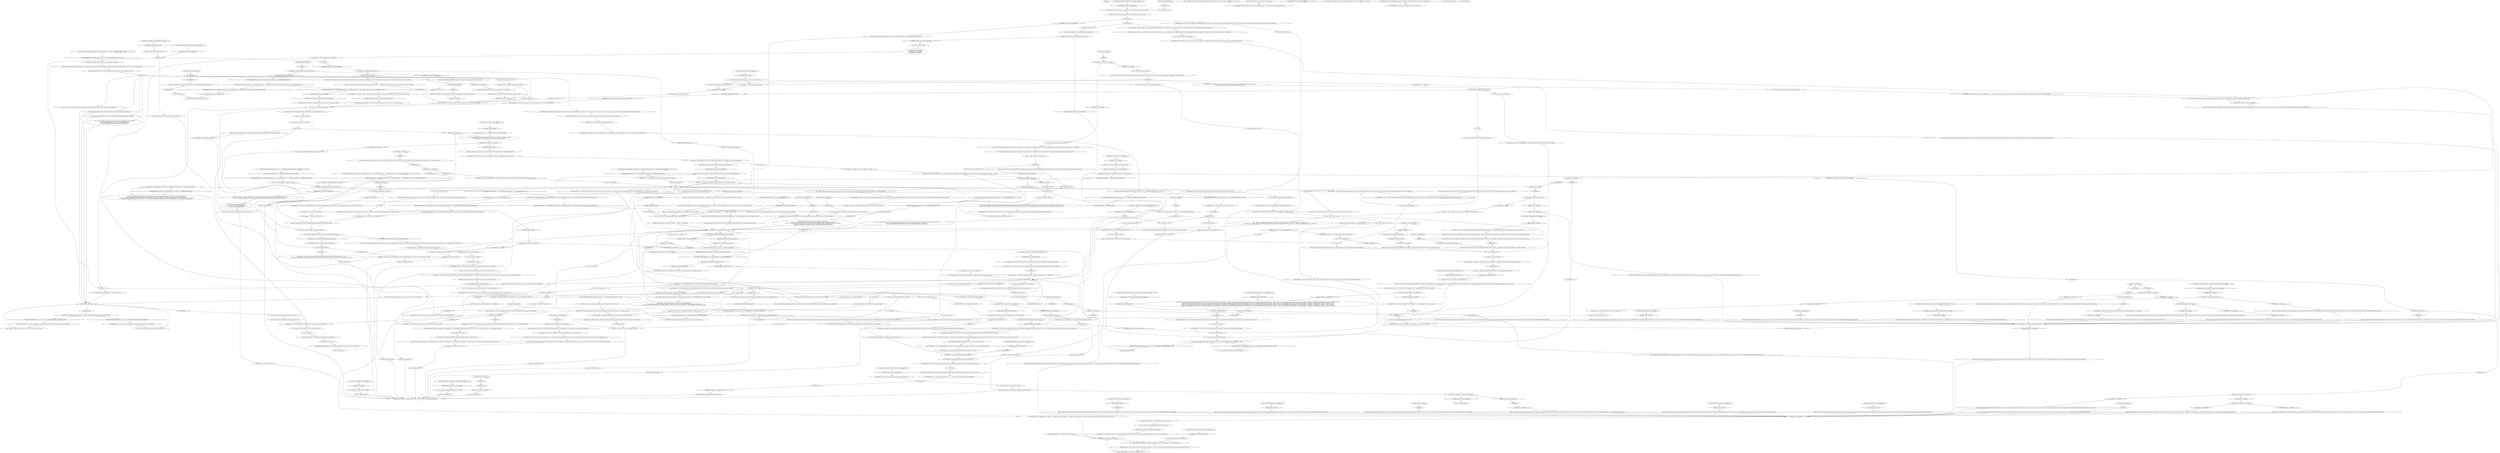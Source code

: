 # VILLAGE / POSSE 3
# the end where you ask your final questions.
# ==================================================
digraph G {
	  0 [label="START"];
	  1 [label="input"];
	  2 [label="You: \"I cannot. I cannot live without this job... fuck you then! And fuck me! I'll go.\""];
	  3 [label="Trant Heidelstam: He slowly nods."];
	  4 [label="Kim Kitsuragi: IsKimHere()"];
	  5 [label="IsKimHere()", shape=diamond];
	  6 [label="!(IsKimHere())", shape=diamond];
	  7 [label="Esprit de Corps: And Station 41 and the glow of its desk lamps, the clicking of coffee mugs, clouds of cigarette smoke and the ringing telephone... your youth. There is still a way back."];
	  8 [label="Esprit de Corps: You haven't been drinking, she thinks. So maybe this time..."];
	  9 [label="You: \"What?\""];
	  10 [label="You: \"No way. I was a natural philosopher.\"\n\"No way. I was a rock and roll singer.\"\n\"No way. I was revelator learned in the Ancient Art.\"\n\"No way. I was a flagellant monk.\""];
	  11 [label="Kim Kitsuragi: CheckItem(\"jacket_faln\")  or  CheckItem(\"pants_faln\")  or  CheckItem(\"hat_faln\")  or  CheckItem(\"shirt_faln\")  or  CheckItem(\"shoes_faln\")"];
	  12 [label="CheckItem(\"jacket_faln\")  or  CheckItem(\"pants_faln\")  or  CheckItem(\"hat_faln\")  or  CheckItem(\"shirt_faln\")  or  CheckItem(\"shoes_faln\")", shape=diamond];
	  13 [label="!(CheckItem(\"jacket_faln\")  or  CheckItem(\"pants_faln\")  or  CheckItem(\"hat_faln\")  or  CheckItem(\"shirt_faln\")  or  CheckItem(\"shoes_faln\"))", shape=diamond];
	  14 [label="Kim Kitsuragi: \"Some of your more, khm, *old-school* social views...\"\n\"Some of your more, khm, *old-school* social views. How you're able to perform a 360-degree spin-kick...\"\n\"Some of your more, khm, *old-school* social views. Your moves on the churchfloor -- which, honestly, were just *jump aerobics*...\"\n\"Some of your more, khm, *old-school* social views. Your love of *retro* style dance music...\"\n\"Some of your more, khm, *old-school* social views. A *lot* of your interactions with Cuno...\""];
	  15 [label="Kim Kitsuragi: \"High school. Harry! Your goings-on with Cuno, Andre, Acele -- the whole thing on the ice. That's why you're so *juvie*.\""];
	  16 [label="Jean Vicquemare: \"Yeah... Or seven? You're not doing too good there. It's an old-man thing. Two *old-years* equals one normal year. That -- and Dora Ingerlund really tore you a new one. A big one.\""];
	  17 [label="You: \"Who was she?\""];
	  18 [label="Jean Vicquemare: \"I think she taught in the Académie des Arts, east of the river. Way east. Hard to say which came first -- the middle class chick or the drink? Egg and the chicken kinda thing...\""];
	  19 [label="You: \"Wait, Dora Ingerlund?\""];
	  20 [label="Kim Kitsuragi: Variable[\"village.posse_41st_concept_iconic\"]"];
	  21 [label="Variable[\"village.posse_41st_concept_iconic\"]", shape=diamond];
	  22 [label="!(Variable[\"village.posse_41st_concept_iconic\"])", shape=diamond];
	  23 [label="Kim Kitsuragi: IsNight()"];
	  24 [label="IsNight()", shape=diamond];
	  25 [label="!(IsNight())", shape=diamond];
	  26 [label="Kim Kitsuragi: \"No -- good luck with *your* report.\" The lieutenant smiles warmly."];
	  27 [label="Kim Kitsuragi: Variable[\"tc.lenas_address\"]"];
	  28 [label="Variable[\"tc.lenas_address\"]", shape=diamond];
	  29 [label="!(Variable[\"tc.lenas_address\"])", shape=diamond];
	  30 [label="You: \"Yeah... no. You're staying here, Cuno. You're too young.\""];
	  31 [label="Jump to: [You: \"\"Good bye, then.\" (End.)\"]"];
	  32 [label="Rhetoric: He's *really* considering it."];
	  33 [label="Kim Kitsuragi: IsMorning()"];
	  34 [label="IsMorning()", shape=diamond];
	  35 [label="!(IsMorning())", shape=diamond];
	  36 [label="Shivers: Under the night sky the great district sleeps: A chessboard of old wooden houses in the snow, 80,000 living souls inside. Firetraps as far as the eye can see -- from Main Street to Precinct 41 atop the motorway, to Boogie Street glowing on the horizon..."];
	  37 [label="Kim Kitsuragi: IsMorning()"];
	  38 [label="IsMorning()", shape=diamond];
	  39 [label="!(IsMorning())", shape=diamond];
	  40 [label="Kim Kitsuragi: Variable[\"village.posse_esprit_final\"]"];
	  41 [label="Variable[\"village.posse_esprit_final\"]", shape=diamond];
	  42 [label="!(Variable[\"village.posse_esprit_final\"])", shape=diamond];
	  43 [label="Jean Vicquemare: \"You can't be a cop. You're twelve. And you say 'f****t' every four seconds.\""];
	  44 [label="Kim Kitsuragi: IsCunoInParty()"];
	  45 [label="IsCunoInParty()", shape=diamond];
	  46 [label="!(IsCunoInParty())", shape=diamond];
	  47 [label="Kim Kitsuragi: Variable[\"gates.mhead_fight_success\"]"];
	  48 [label="Variable[\"gates.mhead_fight_success\"]", shape=diamond];
	  49 [label="!(Variable[\"gates.mhead_fight_success\"])", shape=diamond];
	  50 [label="You: \"Are you *seriously* using this moment to assert male privilege!?!\""];
	  51 [label="Inland Empire: Compared to the intersection, in front of Video Revachol 24 -- it's nothing. Compared to that, everything is possible."];
	  52 [label="Kim Kitsuragi: IsHighestPolitical(\"revacholian_nationhood\")"];
	  53 [label="IsHighestPolitical(\"revacholian_nationhood\")", shape=diamond];
	  54 [label="!(IsHighestPolitical(\"revacholian_nationhood\"))", shape=diamond];
	  55 [label="Kim Kitsuragi: Variable[\"TASK.return_to_mainland_done\"]"];
	  56 [label="Variable[\"TASK.return_to_mainland_done\"]", shape=diamond];
	  57 [label="!(Variable[\"TASK.return_to_mainland_done\"])", shape=diamond];
	  58 [label="Judit Minot: \"Before you were a cop, you were a gym teacher in Couron.\" She looks around. \"It's getting really cold outside. Should we maybe...\""];
	  59 [label="You: \"The collection of FALN sportswear I've amassed...\""];
	  60 [label="Cuno: \"Your lame taste in music. Like from -- the Forties. Even the way you *stand* and stretch and shit... Cuno's seen this shit before. In *gym* class.\"\n\"How you spin-kicked the kipt out, gymnast style... Cuno's seen this shit before. In *gym* class.\"\n\"How you jumped that shit, climbed to the roof... Cuno's seen this shit before. In *gym* class.\""];
	  61 [label="You: \"Was she called Dora Du Bois?\""];
	  62 [label="You: \"No? Because a suspect seemed to think...\""];
	  63 [label="You: \"Really?\""];
	  64 [label="Conceptualization: They *are* damn iconic though -- Torson and McLaine!"];
	  65 [label="You: \"An iconic duo I take it?\""];
	  66 [label="Judit Minot: \"Jamrock is the largest ghetto in Revachol. Faubourg, technically... but it's divided into *eleven* districts. Jamrock only has us.\""];
	  67 [label="Cuno: \"Cuno's likin' this shit. Jamrock is the real shit -- Martinaise is fucking white as balls. Sea-shit. This ain't a real ghetto.\""];
	  68 [label="Kim Kitsuragi: Variable[\"village.posse_4_esprit_price_gottlieb\"]"];
	  69 [label="Variable[\"village.posse_4_esprit_price_gottlieb\"]", shape=diamond];
	  70 [label="!(Variable[\"village.posse_4_esprit_price_gottlieb\"])", shape=diamond];
	  71 [label="Kim Kitsuragi: Variable[\"village.posse_kim_shivers\"]"];
	  72 [label="Variable[\"village.posse_kim_shivers\"]", shape=diamond];
	  73 [label="!(Variable[\"village.posse_kim_shivers\"])", shape=diamond];
	  74 [label="Kim Kitsuragi: \"Talk to Captain Pryce? I'd rather not ruffle the feathers of *two* captains with my doom-mongering.\""];
	  75 [label="Esprit de Corps: Would fit in? Am crazy enough? Can take the stress? He doesn't know how to finish the sentence."];
	  76 [label="You: \"But I didn't promise anything.\""];
	  77 [label="Shivers: Under the night sky the great district sleeps: A dark chessboard of wooden houses in the rain, 80,000 living souls inside. Firetraps as far as the eye can see -- from Main Street to Precinct 41 atop the motorway, to Boogie Street glowing on the rainswept horizon..."];
	  78 [label="Shivers: Under the violet morning sky the great district wakes: A chessboard of wooden houses, 80,000 living souls and chimney stacks. Firetraps as far as the eye can see -- from Main Street to Precinct 41, to Boogie Street forking into the glowing horizon..."];
	  79 [label="Kim Kitsuragi: Variable[\"auto.is_snowing\"]"];
	  80 [label="Variable[\"auto.is_snowing\"]", shape=diamond];
	  81 [label="!(Variable[\"auto.is_snowing\"])", shape=diamond];
	  82 [label="Jean Vicquemare: \"So I *have* to. Jude?\""];
	  83 [label="Kim Kitsuragi: Variable[\"auto.is_snowing\"]"];
	  84 [label="Variable[\"auto.is_snowing\"]", shape=diamond];
	  85 [label="!(Variable[\"auto.is_snowing\"])", shape=diamond];
	  86 [label="Kim Kitsuragi: IsEvening()"];
	  87 [label="IsEvening()", shape=diamond];
	  88 [label="!(IsEvening())", shape=diamond];
	  89 [label="Inland Empire: It's not the locals he's worried about -- but an eleven year old girl."];
	  90 [label="You: The FALN gear..."];
	  91 [label="You: \"I'm ready.\" (End.)"];
	  92 [label="Jump to: [Inland Empire: \"Now! Now you will *finally* get to...\"]"];
	  93 [label="Jean Vicquemare: Jean Vicquemare: \"...\""];
	  94 [label="Trant Heidelstam: \"It's tough. One of the toughest addictions to overcome. Comparable *only* to heavy synthetic opiates. Even morphine is easier to kick than alcohol -- statistically. The odds are against him. Especially at his age.\""];
	  95 [label="You: \"My life is forfeit. All I'm good for is this work. I *will* quit.\""];
	  96 [label="Trant Heidelstam: \"...\""];
	  97 [label="You: \"Okay then. Fuck it. I have a shack here. I don't need you all.\""];
	  98 [label="You: \"A special forces gym teacher?\"\n\"A guerrila soldier / gym teacher?\"\n\"An entrepreneur / gym teacher?\"\n\"A kingsman / gym teacher?\""];
	  99 [label="Kim Kitsuragi: IsKimHere()"];
	  100 [label="IsKimHere()", shape=diamond];
	  101 [label="!(IsKimHere())", shape=diamond];
	  102 [label="Judit Minot: \"It is... it *is* getting cold out...\" She looks around -- at the dilapidated fishing village."];
	  103 [label="You: \"Okay. I see now.\" (Conclude.)"];
	  104 [label="You: \"When was this?\""];
	  105 [label="Kim Kitsuragi: Variable[\"tc.welkin\"]"];
	  106 [label="Variable[\"tc.welkin\"]", shape=diamond];
	  107 [label="!(Variable[\"tc.welkin\"])", shape=diamond];
	  108 [label="Jean Vicquemare: \"Something like that. Half-Vaasan.\""];
	  109 [label="Suggestion: He's anything but a loser. Although he would like to be seen as one. It's cooler that way."];
	  110 [label="Jean Vicquemare: \"Okay. It's an understaffed station where there's too much work, so we need to get back to it. It's not your problem anymore.\""];
	  111 [label="You: \"What happened? Why did we need to go there?\""];
	  112 [label="Perception (Hearing): Your clearance will not go up while you're within earshot of the Union headquarters."];
	  113 [label="Jump to: [Untitled hub]"];
	  114 [label="Untitled hub (06)"];
	  115 [label="Jean Vicquemare: \"Like you... promised?\""];
	  116 [label="Jean Vicquemare: \"You have to be *fifteen* for the junior officer program -- you're not even that.\""];
	  117 [label="Kim Kitsuragi: IsNight()"];
	  118 [label="IsNight()", shape=diamond];
	  119 [label="!(IsNight())", shape=diamond];
	  120 [label="Kim Kitsuragi: IsAfternoon()"];
	  121 [label="IsAfternoon()", shape=diamond];
	  122 [label="!(IsAfternoon())", shape=diamond];
	  123 [label="Kim Kitsuragi: Variable[\"auto.is_raining\"]"];
	  124 [label="Variable[\"auto.is_raining\"]", shape=diamond];
	  125 [label="!(Variable[\"auto.is_raining\"])", shape=diamond];
	  126 [label="Judit Minot: \"Look...\" She turns to face the sea. \"It's about to rain soon. It's time to go home.\""];
	  127 [label="Volition: I told you it's not that bad."];
	  128 [label="Conceptualization: Of course."];
	  129 [label="Kim Kitsuragi: Variable[\"coast.posse_corrected_vicquemare_about_cunos_age\"]"];
	  130 [label="Variable[\"coast.posse_corrected_vicquemare_about_cunos_age\"]", shape=diamond];
	  131 [label="!(Variable[\"coast.posse_corrected_vicquemare_about_cunos_age\"])", shape=diamond];
	  132 [label="Kim Kitsuragi: Variable[\"ice.andre_composure_done\"]"];
	  133 [label="Variable[\"ice.andre_composure_done\"]", shape=diamond];
	  134 [label="!(Variable[\"ice.andre_composure_done\"])", shape=diamond];
	  135 [label="You: How I can run for *five hours* a day..."];
	  136 [label="Kim Kitsuragi: IsTHCPresent(\"homosexual_underground\")"];
	  137 [label="IsTHCPresent(\"homosexual_underground\")", shape=diamond];
	  138 [label="!(IsTHCPresent(\"homosexual_underground\"))", shape=diamond];
	  139 [label="Rhetoric: The farce needs to end. Everyone sees that."];
	  140 [label="You: \"Contact Mike is a reprise of the most inspiring basic sporting principle of open competition! A 5,000-1 rank outsider!\""];
	  141 [label="Kim Kitsuragi: \"Your moves on the church floor -- which, honestly, were just *jump aerobics*. Your use of the word *graffito*...\""];
	  142 [label="Jump to: [Untitled hub (06)]"];
	  143 [label="Kim Kitsuragi: IsCunoInParty()"];
	  144 [label="IsCunoInParty()", shape=diamond];
	  145 [label="!(IsCunoInParty())", shape=diamond];
	  146 [label="Cuno: \"No, pig, that explains *everything*.\" The boy looks at you. \"The running. The jumping. The *shot-put*. Your whack moustache...\"\n\"No, pig, that explains *everything*.\" The boy looks at you. \"The running. The jumping. The *guns* on your arms. Your whack moustache...\"\n\"No, pig, that explains *everything*.\" The boy looks at you. \"The running. The jumping. The *guns* on your arms. Your whack moustache... Cuno liked that crazy face-action.\"\n\"No, pig, that explains *everything*.\" The boy looks at you. \"The running. The jumping. The *shot-put*. Your whack moustache... Cuno liked that crazy face-action.\""];
	  147 [label="You: \"The FALN gear...\""];
	  148 [label="Judit Minot: \"Look...\" She turns to face the sea. \"The sun is going down. It's time to go home.\""];
	  149 [label="Jump to: [Untitled hub (04)]"];
	  150 [label="Jump to: [Untitled hub]"];
	  151 [label="Kim Kitsuragi: IsKimHere()"];
	  152 [label="IsKimHere()", shape=diamond];
	  153 [label="!(IsKimHere())", shape=diamond];
	  154 [label="Jean Vicquemare: \"Thank you again, lieutenant.\""];
	  155 [label="Rhetoric: This truly came as a surprise to him. Not a bad one. But he's at a loss."];
	  156 [label="Kim Kitsuragi: \"I would have to tie things up in GRIH first. But... I mean, whatever is coming -- Jamrock *will* be more central to it than the harbour.\" The lieutenant turns very serious all of a sudden."];
	  157 [label="Judit Minot: She listens to you sadly. The wind blows."];
	  158 [label="Cuno: \"Fuck do you think? Gonna rock that law enforcement shit with you guys -- Detective Cuno.\" He chews on a piece of imaginary chewing gum. \"Like you promised.\""];
	  159 [label="Cuno: \"You gonna *lie* after what we just been through? Let Cuno refresh you: Cuno said he'd take your crippled ass to the island, if you take Cuno to Jamrock. Boatman Cuno.\""];
	  160 [label="Jean Vicquemare: \"You're what? Ten? Eleven?\""];
	  161 [label="Trant Heidelstam: \"Maybe you can take the kid with you,\" the special consultant says, looking at the boy. \"Enrol him a year earlier and say he's fourteen. *If* he...\""];
	  162 [label="Shivers: Under the night sky the great district sleeps: A dark chessboard of wooden houses in the rain, 80,000 living souls inside. Firetraps as far as the eye can see -- from Main Street to Precinct 41 atop the motorway, to Boogie Street glowing on the rainswept horizon..."];
	  163 [label="Shivers: The great district hums with the noise of human habitation: A chessboard of wooden houses, 80,000 living souls. Firetraps as far as the eye can see -- from Main Street to Grand Couron, from Precinct 41 to Boogie Street forking into the distant horizon..."];
	  164 [label="Kim Kitsuragi: IsKimHere()"];
	  165 [label="IsKimHere()", shape=diamond];
	  166 [label="!(IsKimHere())", shape=diamond];
	  167 [label="Endurance: The bloating *has* gone down since you woke up that morning..."];
	  168 [label="Jean Vicquemare: \"You manipulative fuck... Fine. It's cold and we have vehicles in the square. And the perp needs to be taken into custody too -- let's get a move on.\""];
	  169 [label="Perception (Hearing): Jingling his car keys in his pocket."];
	  170 [label="Jean Vicquemare: \"Well -- now you're a cop,\" he pauses, \"or... not anymore, so I guess you're a gym teacher again.\""];
	  171 [label="Empathy: His smirk suggests barely contained laughter."];
	  172 [label="Kim Kitsuragi: \"I knew it. I knew no normal human being can run like that. He's an-honest-to-god gym teacher.\""];
	  173 [label="You: \"How I can run for *six hours* a day...\""];
	  174 [label="Untitled hub (04)"];
	  175 [label="You: \"Oh okay. Six years is not that much.\""];
	  176 [label="Rhetoric: In other words -- he's heard *enough* about this."];
	  177 [label="Judit Minot: \"Good.\" She looks at you, then Vicquemare..."];
	  178 [label="Kim Kitsuragi: Variable[\"TASK.return_to_mainland_done\"]"];
	  179 [label="Variable[\"TASK.return_to_mainland_done\"]", shape=diamond];
	  180 [label="!(Variable[\"TASK.return_to_mainland_done\"])", shape=diamond];
	  181 [label="Jump to: [Untitled hub]"];
	  182 [label="Kim Kitsuragi: \"They should know as soon as possible. It would do you good to deliver some positive news for a change.\"\n\"They should know as soon as possible. Even if we didn't get a photo...\""];
	  183 [label="You: (Lower your voice.) \"Jean, he has nothing.\""];
	  184 [label="Cuno: \"I promise I won't say it.\" He shakes his head so hard his face turns red. \"I won't say any of it anymore.\""];
	  185 [label="Kim Kitsuragi: Variable[\"apt.cuno_homework_orb_seen\"]"];
	  186 [label="Variable[\"apt.cuno_homework_orb_seen\"]", shape=diamond];
	  187 [label="!(Variable[\"apt.cuno_homework_orb_seen\"])", shape=diamond];
	  188 [label="Inland Empire: Now! Now you will *finally* get to know who you are!"];
	  189 [label="Shivers: Under the violet morning sky the great district wakes: A chessboard of wooden houses, 80,000 living souls and chimney stacks. Firetraps as far as the eye can see -- from Main Street to Precinct 41. To Boogie Street forking into the glowing horizon..."];
	  190 [label="Kim Kitsuragi: Variable[\"auto.is_raining\"]"];
	  191 [label="Variable[\"auto.is_raining\"]", shape=diamond];
	  192 [label="!(Variable[\"auto.is_raining\"])", shape=diamond];
	  193 [label="Jean Vicquemare: \"I don't care -- he can't be a cop. He's twelve. And says 'f****t' every four seconds.\""];
	  194 [label="Kim Kitsuragi: IsCunoInParty()"];
	  195 [label="IsCunoInParty()", shape=diamond];
	  196 [label="!(IsCunoInParty())", shape=diamond];
	  197 [label="Composure: Your moves on the church floor -- which -- let's be honest -- were mostly *jump aerobics*."];
	  198 [label="Untitled hub (06)"];
	  199 [label="You: \"Wait. I have a *few* questions before you go. About who I am...\""];
	  200 [label="Judit Minot: \"You haven't told us about that -- you've just told us about being a gym teacher.\""];
	  201 [label="You: \"Why did I join the RCM then?\""];
	  202 [label="Jean Vicquemare: \"God, I don't know...\" He thinks. \"Six years ago? She was way before my time.\""];
	  203 [label="Cuno: \"What?! Bitches dream of the 41st. Why you think Cuno's *in* this shit? Word is it's fucking violent. Your Captain Pryce dusted like... a thousand people.\""];
	  204 [label="You: \"Did we recently shoot up a church by any chance?\" (Point to the church.)"];
	  205 [label="Jean Vicquemare: \"Our *enemies* were hiding in *a* church -- to the best of our information. That's it. I'm not talking about this anymore. Your security clearance is *shit-tier* right now. You have to wait for it to go up.\""];
	  206 [label="Shivers: Distant traffic. A scrap of newspaper drifts by, carried by the wind."];
	  207 [label="You: \"No, I meant *investigate*. Come work in Precinct 41.\""];
	  208 [label="Jean Vicquemare: \"We've been hearing whispers in Jamrock too. Ever since fall. I agree that something is happening. People are tense. I hear a fan spinning. Fast. Something is about to hit it.\""];
	  209 [label="You: \"No one. Forget it.\""];
	  210 [label="Cuno: \"THE FUCK?!\" He spreads his arms. \"Cuno's been *seen* with you, out in the open. He's free game right now. Singin' to the popophone. Fuckin' informant shit. Got pig all over me -- smoked pig.\""];
	  211 [label="Cuno: \"Not POSSIBLE is me staying here. *Fucking* understand that. I'm not dying here, f****t. I'm coming with you.\""];
	  212 [label="Judit Minot: \"For god's sake...\" She sighs. \"Yes, we'll do it.\""];
	  213 [label="Esprit de Corps: Even now -- you're his colleague."];
	  214 [label="Kim Kitsuragi: \"I do like the sound of that...\" He returns her smile."];
	  215 [label="Shivers: Under the afternoon sky the great district hums: A chessboard of wooden houses, 80,000 living souls and chimney stacks. Firetraps as far as the eye can see -- from Main Street to Precinct 41, to Boogie Street forking into the snowswept horizon..."];
	  216 [label="Kim Kitsuragi: Variable[\"auto.is_snowing\"]"];
	  217 [label="Variable[\"auto.is_snowing\"]", shape=diamond];
	  218 [label="!(Variable[\"auto.is_snowing\"])", shape=diamond];
	  219 [label="Kim Kitsuragi: Variable[\"village.posse_final_shivers\"]"];
	  220 [label="Variable[\"village.posse_final_shivers\"]", shape=diamond];
	  221 [label="!(Variable[\"village.posse_final_shivers\"])", shape=diamond];
	  222 [label="Kim Kitsuragi: CheckEquipped(\"jacket_faln\")  and  (CheckEquipped(\"pants_faln\")  or  CheckEquipped(\"hat_faln\"))"];
	  223 [label="CheckEquipped(\"jacket_faln\")  and  (CheckEquipped(\"pants_faln\")  or  CheckEquipped(\"hat_faln\"))", shape=diamond];
	  224 [label="!(CheckEquipped(\"jacket_faln\")  and  (CheckEquipped(\"pants_faln\")  or  CheckEquipped(\"hat_faln\")))", shape=diamond];
	  225 [label="Judit Minot: \"Wonderful,\" the woman looks north. \"Then can we please just go back to Jamrock now?\""];
	  226 [label="Kim Kitsuragi: IsKimHere()"];
	  227 [label="IsKimHere()", shape=diamond];
	  228 [label="!(IsKimHere())", shape=diamond];
	  229 [label="Judit Minot: Judit Minot: \"...\""];
	  230 [label="Judit Minot: Judit Minot: \"...\""];
	  231 [label="You: \"I will win, Jean. I swear to god and to Revachol, I will win.\""];
	  232 [label="Judit Minot: \"...\""];
	  233 [label="You: \"That does explain a lot.\""];
	  234 [label="Jump to: [Untitled hub (03)]"];
	  235 [label="Cuno: \"Your lame-ass pants before. Like this... fucking retro shit that's going on. Cuno's seen all this before -- in *gym* class...\"\n\"Your lame-ass pants before. Like this... fucking retro shit that's going on. Cuno's seen all this before -- in *gym* class... How you spin-kicked the kipt out, gymnast style.\""];
	  236 [label="Jean Vicquemare: \"Incredibly bangable?\""];
	  237 [label="You: \"Figures.\""];
	  238 [label="Jean Vicquemare: \"So have I. You *bitterly* drop *Dearest Dora* and *really tore me a new one*... twice a week I think? It comes up.\""];
	  239 [label="Jump to: [Untitled hub (06)]"];
	  240 [label="Jean Vicquemare: \"No.\""];
	  241 [label="Jump to: [Untitled hub (06)]"];
	  242 [label="Jean Vicquemare: \"Okay -- it's not the Bloody Murder Station. It's an old converted silk mill with green desk lamps and a coffee corner. A lot of good people work there. Hard. Every day.\""];
	  243 [label="Cuno: \"Yeah, that shit is fucking famous on Channel 8. Cuno hears this shit.\""];
	  244 [label="Jean Vicquemare: \"Thank you, Cuno. You bring light to my day.\""];
	  245 [label="You: \"Want to do that at Station 41?\""];
	  246 [label="You: \"A cryptozoologist. She lives in Jamrock, on Tabernacle road. She told me about this phasmid.\"\n\"A cryptozoologist. She lives in Jamrock. She told me about this phasmid.\""];
	  247 [label="Untitled hub (05)"];
	  248 [label="Esprit de Corps: Perhaps it was an *unspoken* agreement between you and the junior officer?"];
	  249 [label="Cuno: \"Cuno's fuckin' nineteen.\""];
	  250 [label="Cuno: \"You don't have to make *them* cops -- only Cuno. Cuno's an asset.\""];
	  251 [label="Shivers: The great district hums in the falling rain: A chessboard of wooden houses, 80,000 living souls. Firetraps as far as the eye can see -- from Main Street to Grand Couron, from Precinct 41 to Boogie Street forking into the rainswept horizon..."];
	  252 [label="Shivers: A grey rain falls on Martinaise. The city soaks in it, cold and dripping. Waves hit the concrete breakers. The homeless huddle by the fires behind the fences. There, among the shacks, is your home. Stay. Have a drink. Forever."];
	  253 [label="Jean Vicquemare: \"No, he's not. What is he, ten? Eleven?\""];
	  254 [label="Kim Kitsuragi: Variable[\"TASK.return_to_mainland_done\"]"];
	  255 [label="Variable[\"TASK.return_to_mainland_done\"]", shape=diamond];
	  256 [label="!(Variable[\"TASK.return_to_mainland_done\"])", shape=diamond];
	  257 [label="Perception (Sight): She's avoiding your gaze."];
	  258 [label="Physical Instrument: How you're able to perform a 360-degree spin-kick despite your less than stellar workout routine."];
	  259 [label="Perception (Sight): Think! You can *detect*. In Jamrock. Boogie Street. Couron. Le Royaume, underground. Coal City. On the 8/81-- it will all be yours to sieve through when the last snow has melted."];
	  260 [label="Kim Kitsuragi: IsHighestPolitical(\"moralist\")"];
	  261 [label="IsHighestPolitical(\"moralist\")", shape=diamond];
	  262 [label="!(IsHighestPolitical(\"moralist\"))", shape=diamond];
	  263 [label="You: \"I'm ready.\" (End.)"];
	  264 [label="You: \"I'll just go back to the island and *live* there. I don't care.\""];
	  265 [label="Judit Minot: \"Detective.\" She looks at Vicquemare. \"I just don't want this *trial* to go on any longer. It's cold outside, and... let's just go.\""];
	  266 [label="Kim Kitsuragi: Variable[\"tc.down_with_racism\"]  or  IsHighestPolitical(\"revacholian_nationhood\")"];
	  267 [label="Variable[\"tc.down_with_racism\"]  or  IsHighestPolitical(\"revacholian_nationhood\")", shape=diamond];
	  268 [label="!(Variable[\"tc.down_with_racism\"]  or  IsHighestPolitical(\"revacholian_nationhood\"))", shape=diamond];
	  269 [label="Jump to: [Untitled hub (03)]"];
	  270 [label="Jean Vicquemare: \"It's not a mystery. Some chick fucked you over. Also, you're a drunk.\""];
	  271 [label="Pain Threshold: You really went with it too. Really maximized the damage."];
	  272 [label="Jean Vicquemare: \"You're too unstable to work for a mob boss. You're suicidal, Harry. No mob boss would take you.\""];
	  273 [label="Logic: He would immediately backpedal out of it."];
	  274 [label="You: \"Good bye, then.\" (End.)"];
	  275 [label="Judit Minot: \"... get back to it. We left Torson and McLaine to run the C-Wing. It's not good.\""];
	  276 [label="Judit Minot: \"That's not true...\""];
	  277 [label="Jump to: [Untitled hub (06)]"];
	  278 [label="You: \"Good luck with your report.\""];
	  279 [label="Judit Minot: \"Jean...\" She stops."];
	  280 [label="You: \"I'm sorry. We just can't. It's not possible.\""];
	  281 [label="Kim Kitsuragi: Variable[\"auto.is_snowing\"]"];
	  282 [label="Variable[\"auto.is_snowing\"]", shape=diamond];
	  283 [label="!(Variable[\"auto.is_snowing\"])", shape=diamond];
	  284 [label="Shivers: Under the evening sky the great district turns on its lights: A chessboard of wooden houses, 80,000 living souls inside. Firetraps as far as the eye can see -- from Main Street to Precinct 41 atop the motorway, to Boogie Street forking into the dark horizon..."];
	  285 [label="Kim Kitsuragi: Variable[\"auto.is_raining\"]"];
	  286 [label="Variable[\"auto.is_raining\"]", shape=diamond];
	  287 [label="!(Variable[\"auto.is_raining\"])", shape=diamond];
	  288 [label="Jean Vicquemare: \"He can't be a cop, Harry. He's twelve. And he says 'f****t' every four seconds.\""];
	  289 [label="Jump to: [PosseEndgame()]"];
	  290 [label="Untitled hub (02)"];
	  291 [label="Judit Minot: \"Wonderful,\" the woman looks north. \"Then can we please just go back to Jamrock now?\""];
	  292 [label="Kim Kitsuragi: Variable[\"TASK.return_to_mainland_done\"]"];
	  293 [label="Variable[\"TASK.return_to_mainland_done\"]", shape=diamond];
	  294 [label="!(Variable[\"TASK.return_to_mainland_done\"])", shape=diamond];
	  295 [label="Judit Minot: \"He has... That's true.\""];
	  296 [label="You: \"I need to be the greatest, Jean. I was *born* for this. I *will* stop. To be better.\""];
	  297 [label="You: \"Precinct 41... what kind of station is it?\""];
	  298 [label="Kim Kitsuragi: IsCunoInParty()"];
	  299 [label="IsCunoInParty()", shape=diamond];
	  300 [label="!(IsCunoInParty())", shape=diamond];
	  301 [label="Inland Empire: You, every morning, walking from Voyager Road to teach gym. She -- leaving for the academy with her spring coat on. The air filled with the smell of smoke and raspberries and incredible hope. An ocean full of hope."];
	  302 [label="You: \"*SIX* years?\""];
	  303 [label="Trant Heidelstam: The special consultant glances at his wrist-watch."];
	  304 [label="Jump to: [Untitled hub (06)]"];
	  305 [label="Trant Heidelstam: \"There's also a lot of outside help involved. Not only me.\" He smiles. \"Other losers too.\""];
	  306 [label="You: \"So I work in the Bloody Murder Station?\" (Conclude.)"];
	  307 [label="Esprit de Corps: They speak of change. The city. The tension on the streets. They speak of the events of April and the blood on the streets in May."];
	  308 [label="Kim Kitsuragi: \"Well -- first I will go back to my station and write the most detailed report anyone has ever seen. It will have to be good to cover all this. Then I will have a serious talk with my captain.\""];
	  309 [label="Jean Vicquemare: \"Flattered? You're Lieutenant Kitsuragi. *We* would be flattered if you even considered...\""];
	  310 [label="Volition: We're looking at a real brick here. The sooner you start the better."];
	  311 [label="Jean Vicquemare: \"Already did. Let's go?\""];
	  312 [label="Composure: His hands are shaking and his face is white."];
	  313 [label="Shivers: Under the pink morning sky the great district wakes: A chessboard of wooden houses, 80,000 living souls and chimney stacks. Firetraps as far as the eye can see -- from Main Street to Precinct 41. To Boogie Street forking into the snowswept horizon..."];
	  314 [label="Kim Kitsuragi: IsNight()"];
	  315 [label="IsNight()", shape=diamond];
	  316 [label="!(IsNight())", shape=diamond];
	  317 [label="Untitled hub"];
	  318 [label="Physical Instrument: The fact that you don't even know what homo-sexuality is."];
	  319 [label="Kim Kitsuragi: IsCunoInParty()"];
	  320 [label="IsCunoInParty()", shape=diamond];
	  321 [label="!(IsCunoInParty())", shape=diamond];
	  322 [label="You: \"I'm ready.\" (End.)"];
	  323 [label="Judit Minot: Judit Minot: \"...\""];
	  324 [label="Kim Kitsuragi: IsTHCCookingOrFixed(\"the_waste_land_of_reality\") or  SubstanceUsedOnce(\"alcohol\") == false"];
	  325 [label="IsTHCCookingOrFixed(\"the_waste_land_of_reality\") or  SubstanceUsedOnce(\"alcohol\") == false", shape=diamond];
	  326 [label="!(IsTHCCookingOrFixed(\"the_waste_land_of_reality\") or  SubstanceUsedOnce(\"alcohol\") == false)", shape=diamond];
	  327 [label="You: \"Let's go.\" (No time.)"];
	  328 [label="Kim Kitsuragi: \"Of course! Contact Mike!\""];
	  329 [label="Kim Kitsuragi: Variable[\"ice.andre_composure_done\"]"];
	  330 [label="Variable[\"ice.andre_composure_done\"]", shape=diamond];
	  331 [label="!(Variable[\"ice.andre_composure_done\"])", shape=diamond];
	  332 [label="You: \"It couldn't have been six. Three. Let's go with three.\""];
	  333 [label="Jean Vicquemare: \"She was extremely fuckable, Harry. Gorgeous. A gorgeous bourgeois woman. Waifish. Like a *welkin* basically.\""];
	  334 [label="Jean Vicquemare: \"I've only seen a picture -- but it's obvious you formed a real spiritual connection with how *pretty* she was. One you never recuperated from.\""];
	  335 [label="Jean Vicquemare: \"Yeah... You're not doing too good there. It's an old-man thing I think. Two *old-years* equals one normal year. That -- and Dora Ingerlund really tore you a new one. A big one.\""];
	  336 [label="You: \"And the C-Wing is...\""];
	  337 [label="Jean Vicquemare: \"God...\" He sighs. \"There are four wings, Harry: A, B, C, and D. We're in C. It's made of losers and clock-punchers. You and I *re-conceptualized* it as a task force. It was a mistake.\""];
	  338 [label="You: \"And Pryce is...\""];
	  339 [label="Kim Kitsuragi: \"He's one of the most highly regarded men in the force. You're lucky.\""];
	  340 [label="Esprit de Corps: A lowset house, windswept -- and without you. Traffic whooshes by..."];
	  341 [label="Kim Kitsuragi: \"Detective, we just stopped a small-scale war. Something is happening to Revachol.\" He takes a look around -- into the deepening shadows of the streets -- then pulls up his collar."];
	  342 [label="Perception (Sight): It says: \"Tensions rise in Terminal YC In light of the Débardeurs' strike in Terminal B, among representatives of heavy industry in Coal City...\" you read."];
	  343 [label="Kim Kitsuragi: \"Work *with* Pryce?\" A crooked smile quivers on his lips. \"I'm flattered, but I don't know if I...\""];
	  344 [label="Jean Vicquemare: \"Fine. If we're gonna drop you off anyway.\""];
	  345 [label="Jean Vicquemare: \"No, he's not. He's twelve.\""];
	  346 [label="Jean Vicquemare: \"I know a hundred kids with nothing, Harry. We can't make them all cops.\""];
	  347 [label="Composure: His teeth are clenched and his throat moves in a gulping motion."];
	  348 [label="Jean Vicquemare: \"*If* you make it -- if you've been sober for 10 months -- tell us. I'll work with you again. But not like this. Never like this again. This is over.\""];
	  349 [label="Kim Kitsuragi: Variable[\"coast.posse_corrected_vicquemare_about_cunos_age\"]"];
	  350 [label="Variable[\"coast.posse_corrected_vicquemare_about_cunos_age\"]", shape=diamond];
	  351 [label="!(Variable[\"coast.posse_corrected_vicquemare_about_cunos_age\"])", shape=diamond];
	  352 [label="Composure: Your posture. The constant *stretches*... The disco star aspirations."];
	  353 [label="Kim Kitsuragi: IsKimHere()"];
	  354 [label="IsKimHere()", shape=diamond];
	  355 [label="!(IsKimHere())", shape=diamond];
	  356 [label="Volition: No. You *can* stop. Just wade through the hell. Month after month. Year after year -- you against the nothingness. It's possible, because *time* is possible."];
	  357 [label="Rhetoric: For the Revachol Citizens Militia. A blue forget-me-not in the grey sky."];
	  358 [label="Esprit de Corps: It's more than that. He just can't. One final time..."];
	  359 [label="Kim Kitsuragi: \"Harry... it explains *everything*. The running around. The jumping. The *shot-put*. Your inexplicable facial hair...\"\n\"Harry... it explains *everything*. The running around. The jumping. The *bicep girth*. Your *inexplicable* facial hair...\""];
	  360 [label="Kim Kitsuragi: \"The fact that you don't seem to *know* what homo-sexuality is...\"\n\"The fact that you don't seem to *know* what homo-sexuality is... And how you're able to perform a 360-degree spin-kick too!\"\n\"The fact that you don't seem to *know* what homo-sexuality is... And your moves on the church floor -- which, honestly, were just *jump aerobics*...\""];
	  361 [label="Kim Kitsuragi: Variable[\"ice.tentflap_greeting_done\"]  and  Variable[\"yard.cuno_intro_hub\"]"];
	  362 [label="Variable[\"ice.tentflap_greeting_done\"]  and  Variable[\"yard.cuno_intro_hub\"]", shape=diamond];
	  363 [label="!(Variable[\"ice.tentflap_greeting_done\"]  and  Variable[\"yard.cuno_intro_hub\"])", shape=diamond];
	  364 [label="Savoir Faire: And this guy too."];
	  365 [label="You: \"So we weren't even married...\""];
	  366 [label="You: \"Okay then.\""];
	  367 [label="Judit Minot: \"Talks concluded?\" She hugs herself for warmth."];
	  368 [label="Esprit de Corps: Somewhere under the curved roof of a former silk factory, shaped like a ladybird with two chimneys, Police Captain Ptolemy Pryce sits behind a heavy wooden desk. Resident medic Nix Gottlieb pours him coffee. It's silent in the captain's office..."];
	  369 [label="Judit Minot: \"Ptolemy Pryce? He's the son of the old Pryce -- one of the founders of the RCM.\""];
	  370 [label="Trant Heidelstam: \"Shooting up churches never is. I was out of town, to be clear....\""];
	  371 [label="Authority: He means it. The RCM and its enemies will not be discussed on this coast."];
	  372 [label="You: \"About what?\""];
	  373 [label="Logic: Dammit. Yes. *That*."];
	  374 [label="Jean Vicquemare: \"You have to be *fifteen* for the junior officer program -- and you are not.\""];
	  375 [label="Jean Vicquemare: \"Good bye, Harry. And -- I know it won't happen, but...\" He looks at you, heart steeled and eyes cold."];
	  376 [label="Jean Vicquemare: Another sigh -- of surrender."];
	  377 [label="Shivers: Under the violet morning sky the great district wakes: A chessboard of wooden houses, 80,000 living souls and chimney stacks. Firetraps as far as the eye can see -- from Main Street to Precinct 41, to Boogie Street forking into the rainswept horizon..."];
	  378 [label="Suggestion: She is going to be over the moon."];
	  379 [label="Shivers: Under the night sky the great district sleeps: A chessboard of old wooden houses in the snow, 80,000 living souls inside. Firetraps as far as the eye can see -- from Main Street to Precinct 41 atop the motorway, to Boogie Street glowing on the horizon..."];
	  380 [label="Shivers: Under the evening sky the great district turns on its lights: A chessboard of wooden houses, 80,000 living souls inside. Firetraps as far as the eye can see -- from Main Street to Precinct 41 atop the motorway, to Boogie Street disappearing into the rain on the horizon..."];
	  381 [label="Shivers: The great district hums in the falling rain: A chessboard of wooden houses, 80,000 living souls. Firetraps as far as the eye can see -- from Main Street to Grand Couron, from Precinct 41 to Boogie Street forking into the rainswept horizon..."];
	  382 [label="Kim Kitsuragi: Variable[\"auto.is_raining\"]"];
	  383 [label="Variable[\"auto.is_raining\"]", shape=diamond];
	  384 [label="!(Variable[\"auto.is_raining\"])", shape=diamond];
	  385 [label="Kim Kitsuragi: Variable[\"coast.posse_corrected_vicquemare_about_cunos_age\"]"];
	  386 [label="Variable[\"coast.posse_corrected_vicquemare_about_cunos_age\"]", shape=diamond];
	  387 [label="!(Variable[\"coast.posse_corrected_vicquemare_about_cunos_age\"])", shape=diamond];
	  388 [label="Jean Vicquemare: \"Even the insect -- I don't care. But you're an *alcoholic*. And you've been drinking -- again. I won't let my life unravel because of this.\""];
	  389 [label="Electrochemistry: No. You can figure it out. *Replace* it! Replace the alcohol with amphetamine. Or GBL! Fuck it -- morphine! Graffito removal agent! Anything. It'll buy you time. All you need is time."];
	  390 [label="Empathy: For the world."];
	  391 [label="Jean Vicquemare: The man looks westward, impatiently."];
	  392 [label="You: \"Lieutenant Kitsuragi -- what will you do now?\""];
	  393 [label="Untitled hub (07)"];
	  394 [label="You: \"Oh god -- *Contact Mike*...\""];
	  395 [label="Jean Vicquemare: \"Yes, you *taught gym* in Couron. I believe that's the term? Taught gym at a high school. You were a high school gym teacher.\""];
	  396 [label="Kim Kitsuragi: \"Some of your more, khm, *old-school* wording choices. Your posture even. The constant *stretches*...\""];
	  397 [label="Kim Kitsuragi: Variable[\"village.posse_gym_endur_stamina\"]"];
	  398 [label="Variable[\"village.posse_gym_endur_stamina\"]", shape=diamond];
	  399 [label="!(Variable[\"village.posse_gym_endur_stamina\"])", shape=diamond];
	  400 [label="Kim Kitsuragi: Variable[\"tc.dora_du_is_her_full_name\"]"];
	  401 [label="Variable[\"tc.dora_du_is_her_full_name\"]", shape=diamond];
	  402 [label="!(Variable[\"tc.dora_du_is_her_full_name\"])", shape=diamond];
	  403 [label="You: \"Was her name Dora?\""];
	  404 [label="Jean Vicquemare: \"Dora something. Dora Ingerlund?\" He thinks. \"Yeah. You mentioned her name.\""];
	  405 [label="Jean Vicquemare: \"No. It was six. Like *ancient*. It's an old-man thing. Two *old-years* equals one normal year. That -- and Dora Ingerlund really tore you a new one. A big one.\""];
	  406 [label="You: \"Some chick -- who?\""];
	  407 [label="Jean Vicquemare: \"Yeah. Dora Ingerlund, I think.\""];
	  408 [label="Kim Kitsuragi: \"That's not true. Jamrock is too big for one precinct. You're just understaffed. And everyone respects the 41st -- you have Captain Pryce.\""];
	  409 [label="Jean Vicquemare: \"So he remembers *that*... Yes, there may have been a raid on *some* churches. It wasn't good press.\""];
	  410 [label="Jean Vicquemare: \"Who is Lena?\""];
	  411 [label="Kim Kitsuragi: \"She and her husband were conducting the search for the phasmid. It's their discovery -- in part.\"\n\"She and her husband were conducting the search for the phasmid. It's their discovery -- in part.\" He turns to you. \"I'm sure we'll find them.\""];
	  412 [label="Jump to: [Untitled hub (06)]"];
	  413 [label="Shivers: You close your eyes and hear the dogs bark. A lone woman sits by a factory window, dreaming of meteorite strikes. On Rue Saint-Gérôme a square bullet slides into a square-shaped chamber. In Old South a man without eyelids smiles. Spring has come. It's time."];
	  414 [label="Kim Kitsuragi: Variable[\"auto.is_snowing\"]"];
	  415 [label="Variable[\"auto.is_snowing\"]", shape=diamond];
	  416 [label="!(Variable[\"auto.is_snowing\"])", shape=diamond];
	  417 [label="Kim Kitsuragi: Variable[\"auto.is_snowing\"]"];
	  418 [label="Variable[\"auto.is_snowing\"]", shape=diamond];
	  419 [label="!(Variable[\"auto.is_snowing\"])", shape=diamond];
	  420 [label="Kim Kitsuragi: Variable[\"village.posse_final_shivers\"]"];
	  421 [label="Variable[\"village.posse_final_shivers\"]", shape=diamond];
	  422 [label="!(Variable[\"village.posse_final_shivers\"])", shape=diamond];
	  423 [label="Judit Minot: \"Wonderful,\" the woman looks north. \"Then can we please just go back to Jamrock now?\""];
	  424 [label="Kim Kitsuragi: Variable[\"village.posse_esprit_final\"]"];
	  425 [label="Variable[\"village.posse_esprit_final\"]", shape=diamond];
	  426 [label="!(Variable[\"village.posse_esprit_final\"])", shape=diamond];
	  427 [label="Kim Kitsuragi: Variable[\"auto.is_snowing\"]"];
	  428 [label="Variable[\"auto.is_snowing\"]", shape=diamond];
	  429 [label="!(Variable[\"auto.is_snowing\"])", shape=diamond];
	  430 [label="Esprit de Corps: \"Torson?\"
\"Yes.\"
\"McLaine?\"
\"Yes.\"
\"Heidelstam?\"
\"No.\"
\"Vicquemare?\"
\"Yes.\"
\"Du Bois?\"
\"Yes.\""];
	  431 [label="Kim Kitsuragi: IsCunoInParty()"];
	  432 [label="IsCunoInParty()", shape=diamond];
	  433 [label="!(IsCunoInParty())", shape=diamond];
	  434 [label="Kim Kitsuragi: IsCunoInParty()"];
	  435 [label="IsCunoInParty()", shape=diamond];
	  436 [label="!(IsCunoInParty())", shape=diamond];
	  437 [label="Jump to: [Inland Empire: \"Now! Now you will *finally* get to...\"]"];
	  438 [label="Suggestion: They're leaving. They're all turning away from you."];
	  439 [label="Untitled hub (04)"];
	  440 [label="Kim Kitsuragi: IsHighestPolitical(\"communist\")"];
	  441 [label="IsHighestPolitical(\"communist\")", shape=diamond];
	  442 [label="!(IsHighestPolitical(\"communist\"))", shape=diamond];
	  443 [label="Kim Kitsuragi: SubstanceUsedOnce(\"alcohol\") == false  or  IsTHCCookingOrFixed(\"the_waste_land_of_reality\")"];
	  444 [label="SubstanceUsedOnce(\"alcohol\") == false  or  IsTHCCookingOrFixed(\"the_waste_land_of_reality\")", shape=diamond];
	  445 [label="!(SubstanceUsedOnce(\"alcohol\") == false  or  IsTHCCookingOrFixed(\"the_waste_land_of_reality\"))", shape=diamond];
	  446 [label="Judit Minot: \"Honestly -- anything that ends this *trial* is okay with me.\" A quick nod."];
	  447 [label="Jean Vicquemare: \"Don't pity yourself. You've managed not to die thus far. You'll manage now.\""];
	  448 [label="Kim Kitsuragi: IsTHCPresent(\"homosexual_underground\")"];
	  449 [label="IsTHCPresent(\"homosexual_underground\")", shape=diamond];
	  450 [label="!(IsTHCPresent(\"homosexual_underground\"))", shape=diamond];
	  451 [label="Physical Instrument: Also -- *this* guy. Just... everything about this guy."];
	  452 [label="Kim Kitsuragi: Variable[\"TASK.buy_faln_pants_from_cuno_done\"]  and  CheckEquipped(\"pants_bellbottom\") == false"];
	  453 [label="Variable[\"TASK.buy_faln_pants_from_cuno_done\"]  and  CheckEquipped(\"pants_bellbottom\") == false", shape=diamond];
	  454 [label="!(Variable[\"TASK.buy_faln_pants_from_cuno_done\"]  and  CheckEquipped(\"pants_bellbottom\") == false)", shape=diamond];
	  455 [label="Kim Kitsuragi: IsKimHere()"];
	  456 [label="IsKimHere()", shape=diamond];
	  457 [label="!(IsKimHere())", shape=diamond];
	  458 [label="Suggestion: She is going to be over the moon. It will do you good to deliver some *good* news to someone for a change."];
	  459 [label="Cuno: \"They're gonna hang me by the nuts if you leave me here. You want that on you? A dead kid?\" He narrows his eyes. \"Or you want Cuno at your station, solving shit? Like we *just* did.\""];
	  460 [label="Cuno: \"Hey, f****t! Understand this -- they're gonna hang me by the nuts if you leave me here. You want that on you? A dead kid? *Or* you want the Cuno at your station, solving shit? Like we *just* did?\""];
	  461 [label="Shivers: The great district hums with the noise of human habitation: A chessboard of wooden houses, 80,000 living souls. Firetraps as far as the eye can see -- from Main Street to Grand Couron, from Precinct 41 to Boogie Street forking into the distant horizon..."];
	  462 [label="You: \"I'm ready.\" (End.)"];
	  463 [label="Kim Kitsuragi: \"He is very passionate about this.\""];
	  464 [label="Judit Minot: \"Jean -- I think he hasn't. I can see it on his face...\""];
	  465 [label="Jean Vicquemare: \"No.\" There's a silence. \"Sure, you got the case together -- you can *do* policework -- in bouts. That's not a surprise to me.\""];
	  466 [label="You: \"Okay. Am I a dirty cop working for La Puta Madre?\""];
	  467 [label="You: \"You said in Couron? I was a gym teacher there?\""];
	  468 [label="Jump to: [Untitled hub (03)]"];
	  469 [label="Kim Kitsuragi: IsKimHere()"];
	  470 [label="IsKimHere()", shape=diamond];
	  471 [label="!(IsKimHere())", shape=diamond];
	  472 [label="Hand/Eye Coordination: God... even this javelin-throwing freak here..."];
	  473 [label="Jean Vicquemare: \"Du Bois?\" He shakes his head. \"It was... Dora Ingerlund, I think. You've said her name. But you weren't married. You were engaged.\""];
	  474 [label="Untitled hub (05)"];
	  475 [label="Jump to: [Untitled hub (06)]"];
	  476 [label="Jean Vicquemare: \"Yeah -- not like *us*. Two clinically depressed old men. Where's the contrast here? We're garbage.\""];
	  477 [label="Jump to: [Untitled hub (06)]"];
	  478 [label="Jump to: [Untitled hub (06)]"];
	  479 [label="You: \"Guys. Cuno's enrolling in a junior officer program.\""];
	  480 [label="Shivers: Under the evening sky the great district turns on its lights: A chessboard of wooden houses, 80,000 living souls inside. Firetraps as far as the eye can see -- from Main Street to Precinct 41 atop the motorway, to Boogie Street forking into the snowswept horizon..."];
	  481 [label="Kim Kitsuragi: IsMorning()"];
	  482 [label="IsMorning()", shape=diamond];
	  483 [label="!(IsMorning())", shape=diamond];
	  484 [label="Kim Kitsuragi: Variable[\"auto.is_raining\"]"];
	  485 [label="Variable[\"auto.is_raining\"]", shape=diamond];
	  486 [label="!(Variable[\"auto.is_raining\"])", shape=diamond];
	  487 [label="Esprit de Corps: \"Really?\" Nix Gottlieb looks up from the list. \"I hear he's quite unstable.\"
\"You say that like it's a *bad* thing,\" Captain Ptolemy Pryce points his pen at the doctor. It's dim in his office and the curtains are drawn. \"Harry's our man, he'll pull through -- and when he does, he'll side with Revachol.\"
\"Understood.\" Gottlieb returns to the list. \"Minot?\"
\"Of course.\"\n\"Really?\" Nix Gottlieb looks up from the list. \"I hear he's unstable.\"
\"You say that like it's a *bad* thing,\" Captain Ptolemy Pryce gestures with a ball point pen. It's dim in the office and the curtains are drawn. \"Harry's our man, he'll pull through. When he does, he'll side with the people.\"
\"Understood.\" Gottlieb returns to the list. \"Minot?\"
\"Of course.\"\n\"Really?\" Nix Gottlieb looks up from the list. \"I hear he's unstable.\"
\"You say that like it's a *bad* thing,\" Captain Ptolemy Pryce gestures with a ball point pen. It's dim in the office and the curtains are drawn. \"Harry's our man, he'll pull through. When he does, he'll side with the RCM.\"
\"Understood.\" Gottlieb returns to the list. \"Minot?\"
\"Of course.\"\n\"Really?\" Nix Gottlieb looks up from the list. \"I hear he's unstable.\"
\"You say that like it's a *bad* thing,\" Captain Ptolemy Pryce gestures with a ball point pen. It's dim in the office and the curtains are drawn. \"Harry's our man, he'll pull through. He's always been... money over bitches.\"
\"Understood.\" Gottlieb returns to the list. \"Minot?\"
\"Of course.\"\n\"Really?\" Nix Gottlieb looks up from the list. \"I hear he's quite unstable.\"
\"You say that like it's a *bad* thing,\" Captain Ptolemy Pryce gestures with a ball point pen. It's dim in the office and the curtains are drawn. \"Harry's our man, he'll pull through. When he does, he'll side with Revachol.\"
\"Understood.\" Gottlieb returns to the list. \"Minot?\"
\"Of course.\""];
	  488 [label="Kim Kitsuragi: Variable[\"village.posse_achievement_kim\"]"];
	  489 [label="Variable[\"village.posse_achievement_kim\"]", shape=diamond];
	  490 [label="!(Variable[\"village.posse_achievement_kim\"])", shape=diamond];
	  491 [label="Kim Kitsuragi: IsKimHere()"];
	  492 [label="IsKimHere()", shape=diamond];
	  493 [label="!(IsKimHere())", shape=diamond];
	  494 [label="Judit Minot: Judit Minot: \"...\""];
	  495 [label="Kim Kitsuragi: IsTHCCookingOrFixed(\"the_waste_land_of_reality\")  or  SubstanceUsedOnce(\"alcohol\") == false"];
	  496 [label="IsTHCCookingOrFixed(\"the_waste_land_of_reality\")  or  SubstanceUsedOnce(\"alcohol\") == false", shape=diamond];
	  497 [label="!(IsTHCCookingOrFixed(\"the_waste_land_of_reality\")  or  SubstanceUsedOnce(\"alcohol\") == false)", shape=diamond];
	  498 [label="Conceptualization: If you declare your life forfeit; if you declare yourself a doomed man... A doomed man does not need comfort. From *anything*. He can go on without drink, or help. Like a clockwork."];
	  499 [label="You: \"I can -- I will just pass time until my mind reconfigures from the abuse it's taken. I can do that now. I've taught myself.\""];
	  500 [label="You: \"I'm not that person anymore. I became something else and that something else *will* quit.\""];
	  501 [label="You: \"I'm not that person anymore. I became something else. And that something else *has* quit.\""];
	  502 [label="Kim Kitsuragi: IsCunoInParty()"];
	  503 [label="IsCunoInParty()", shape=diamond];
	  504 [label="!(IsCunoInParty())", shape=diamond];
	  505 [label="Untitled hub (02)"];
	  506 [label="You: \"The collection of FALN sportswear I've amassed...\""];
	  507 [label="Perception (Smell): The smell of sweat and glue, the worn floorboards..."];
	  508 [label="Endurance: The *incredible* stamina output..."];
	  509 [label="Endurance: The raw, robust stamina output..."];
	  510 [label="Kim Kitsuragi: CheckItem(\"jacket_faln\")  and  CheckItem(\"pants_faln\")  and  CheckItem(\"hat_faln\")  and  CheckItem(\"shirt_faln\")  and  CheckItem(\"shoes_faln\")"];
	  511 [label="CheckItem(\"jacket_faln\")  and  CheckItem(\"pants_faln\")  and  CheckItem(\"hat_faln\")  and  CheckItem(\"shirt_faln\")  and  CheckItem(\"shoes_faln\")", shape=diamond];
	  512 [label="!(CheckItem(\"jacket_faln\")  and  CheckItem(\"pants_faln\")  and  CheckItem(\"hat_faln\")  and  CheckItem(\"shirt_faln\")  and  CheckItem(\"shoes_faln\"))", shape=diamond];
	  513 [label="You: \"Huh?\""];
	  514 [label="Reaction Speed: Not Dora *Du Bois*?"];
	  515 [label="Jump to: [Untitled hub (06)]"];
	  516 [label="Jean Vicquemare: \"He meant *join* us. At Precinct 41. Transfer.\""];
	  517 [label="You: \"Yeah. Sure.\""];
	  518 [label="Jump to: [Untitled hub (03)]"];
	  519 [label="Judit Minot: \"Tabernacle? It's on the way over. Near where you live, on Perdition...\" She looks at Vicquemare."];
	  520 [label="Kim Kitsuragi: Variable[\"auto.is_raining\"]"];
	  521 [label="Variable[\"auto.is_raining\"]", shape=diamond];
	  522 [label="!(Variable[\"auto.is_raining\"])", shape=diamond];
	  523 [label="Kim Kitsuragi: IsEvening()"];
	  524 [label="IsEvening()", shape=diamond];
	  525 [label="!(IsEvening())", shape=diamond];
	  526 [label="You: Not now."];
	  527 [label="Shivers: Under the night sky the great district sleeps: A black chessboard of old wooden houses, 80,000 living souls inside. Firetraps as far as the eye can see -- from Main Street to Precinct 41 atop the motorway, to Boogie Street forking into the darkened horizon..."];
	  528 [label="Shivers: Under the afternoon sky the great district hums: A chessboard of wooden houses, 80,000 living souls and chimney stacks. Firetraps as far as the eye can see -- from Main Street to Precinct 41. To Boogie Street forking into the snowswept horizon..."];
	  529 [label="Kim Kitsuragi: Variable[\"auto.is_raining\"]"];
	  530 [label="Variable[\"auto.is_raining\"]", shape=diamond];
	  531 [label="!(Variable[\"auto.is_raining\"])", shape=diamond];
	  532 [label="Kim Kitsuragi: IsAfternoon()"];
	  533 [label="IsAfternoon()", shape=diamond];
	  534 [label="!(IsAfternoon())", shape=diamond];
	  535 [label="Jean Vicquemare: \"You can't be a cop. You're a child. And you say 'f****t' every four seconds.\""];
	  536 [label="Jean Vicquemare: \"I don't care -- he can't be a cop. He's just a kid. A kid who says 'f****t' every four seconds.\""];
	  537 [label="You: The collection of FALN sportswear I've amassed..."];
	  538 [label="Kim Kitsuragi: Variable[\"tc.down_with_racism\"]  or  IsHighestPolitical(\"revacholian_nationhood\")"];
	  539 [label="Variable[\"tc.down_with_racism\"]  or  IsHighestPolitical(\"revacholian_nationhood\")", shape=diamond];
	  540 [label="!(Variable[\"tc.down_with_racism\"]  or  IsHighestPolitical(\"revacholian_nationhood\"))", shape=diamond];
	  541 [label="Rhetoric: For the planetary proletariat."];
	  542 [label="Jean Vicquemare: \"You manipulative son of a bitch...\" He shakes his head and sniffles. \"It *is* cold, and we have vehicles in the square. The perp needs to be taken into custody. Let's get a move on.\""];
	  543 [label="You: \"Why am I *like* this?\""];
	  544 [label="Kim Kitsuragi: IsKimHere()"];
	  545 [label="IsKimHere()", shape=diamond];
	  546 [label="!(IsKimHere())", shape=diamond];
	  547 [label="You: \"When was this? When was I a gym teacher?\""];
	  548 [label="Encyclopedia: Couron is just east of Jamrock. It was a short walk, every morning -- to the baseball field or the sports building..."];
	  549 [label="Cuno: \"Cuno fucking *knew* there had to be something wrong if you can run like that...\""];
	  550 [label="Jean Vicquemare: \"You've been on about Mike again?\" The detective shakes his head. \"I hate that guy.\""];
	  551 [label="Kim Kitsuragi: CheckEquipped(\"jacket_faln\")  and  (CheckEquipped(\"pants_faln\")  or  CheckEquipped(\"hat_faln\"))"];
	  552 [label="CheckEquipped(\"jacket_faln\")  and  (CheckEquipped(\"pants_faln\")  or  CheckEquipped(\"hat_faln\"))", shape=diamond];
	  553 [label="!(CheckEquipped(\"jacket_faln\")  and  (CheckEquipped(\"pants_faln\")  or  CheckEquipped(\"hat_faln\")))", shape=diamond];
	  554 [label="You: \"I've heard enough.\" (End it.)"];
	  555 [label="You: \"Torson and McLaine?\""];
	  556 [label="Jean Vicquemare: \"Us? We're the *Bloody Murder Station*, haven't you heard? We're the bad guys. No one likes us.\""];
	  557 [label="Jean Vicquemare: \"Thank you, Cuno,\" he says with an amused half-smile. \"You're being kind. It's an understaffed station and the district is too big -- which is why we need to...\" He tilts his head northward and clicks his tongue."];
	  558 [label="Judit Minot: \"And we also have a huge case load, lieutenant,\" she says with a smile. \"Piles that we need to get back to. Mountains, even.\""];
	  559 [label="Encyclopedia: She lives at 1113 Tabernacle Road, in Jamrock. Remember?"];
	  560 [label="Esprit de Corps: Detective Kuuno de Ruyter."];
	  561 [label="Jump to: [Untitled hub (06)]"];
	  562 [label="Jean Vicquemare: \"Fuck it, let's go.\" The man points down the street. \"Trant brought his motor carriage. It's a 20 minute drive to Jamrock.\""];
	  563 [label="Shivers: Under the pink morning sky the great district wakes: A chessboard of wooden houses, 80,000 living souls and chimney stacks. Firetraps as far as the eye can see -- from Main Street to Precinct 41, to Boogie Street forking into the snowswept horizon..."];
	  564 [label="Judit Minot: \"Look...\" She turns to face the sea. \"It's raining. It's time to go home.\""];
	  565 [label="Shivers: Under the violet morning sky the great district wakes: A chessboard of wooden houses, 80,000 living souls and chimney stacks. Firetraps as far as the eye can see -- from Main Street to Precinct 41. To Boogie Street forking into the rainswept horizon..."];
	  566 [label="Kim Kitsuragi: Variable[\"auto.is_raining\"]"];
	  567 [label="Variable[\"auto.is_raining\"]", shape=diamond];
	  568 [label="!(Variable[\"auto.is_raining\"])", shape=diamond];
	  569 [label="Kim Kitsuragi: IsNighttime()"];
	  570 [label="IsNighttime()", shape=diamond];
	  571 [label="!(IsNighttime())", shape=diamond];
	  572 [label="Judit Minot: \"Detective.\" She looks at Vicquemare. \"I just don't want this *trial* to go on any longer. It's cold outside, and...\""];
	  573 [label="Jean Vicquemare: \"No. We're done, Harry. You're drunk. You'll get a station call once you've sobered up.\""];
	  574 [label="Esprit de Corps: No one knows what to say. But they agree. Keeping you on the force endangers civilians."];
	  575 [label="Jean Vicquemare: \"Okay.\" He sighs. \"We have vehicles in the square. And the perpetrator needs to be taken into custody. Let's go.\""];
	  576 [label="Jean Vicquemare: \"I don't *want* to. But you discovered a new species. And solved the murder...\" He shrugs."];
	  577 [label="You: \"Who *am* I?\""];
	  578 [label="Jean Vicquemare: \"Who *are* you? You're a gym teacher, Harry.\""];
	  579 [label="Jean Vicquemare: \"No,\" he remarks dryly, \"a regular one.\""];
	  580 [label="You: \"How I can keep going for *twelve hours* a day...\""];
	  581 [label="Judit Minot: \"Look...\" She turns to face the sea. \"The sun is about to go down. It's time to go home.\""];
	  582 [label="Inland Empire: Heartbreak Welkin."];
	  583 [label="Judit Minot: \"Mack 'The Torso' Torson and Chester McLaine --\" She arches an eyebrow. \"They're not fit to run a wing. Believe me. Things are shaky as it is.\""];
	  584 [label="Jump to: [Untitled hub]"];
	  585 [label="Inland Empire: Le Retour..."];
	  586 [label="Kim Kitsuragi: \"Perhaps...\" He pauses, deep in thought. \"There are people who say the Zone of Control will not hold up long. They're not on the radio -- yet. But there are parties out there...\"\n\"Perhaps...\" He watches the scrap of newspaper hit the ground. \"There are people who say the Zone of Control will not hold up long. They're not on the radio -- yet. But there are parties out there...\""];
	  587 [label="You: \"Jean. I want Cuno at our station, solving this shit.\""];
	  588 [label="Cuno: \"Cuno's fuckin' nineteen.\""];
	  589 [label="Kim Kitsuragi: Variable[\"auto.is_raining\"]"];
	  590 [label="Variable[\"auto.is_raining\"]", shape=diamond];
	  591 [label="!(Variable[\"auto.is_raining\"])", shape=diamond];
	  592 [label="Shivers: Under the evening sky the great district turns on its lights: A chessboard of wooden houses, 80,000 living souls inside. Firetraps as far as the eye can see -- from Main Street to Precinct 41 atop the motorway, to Boogie Street disappearing into the rain on the horizon..."];
	  593 [label="Shivers: The great district hums in the slowly falling snow: A chessboard of wooden houses, 80,000 living souls and chimney stacks. Firetraps as far as the eye can see -- from Main Street to Precinct 41, to Boogie Street forking into the white horizon..."];
	  594 [label="Esprit de Corps: \"Torson?\"
\"Yes.\"
\"McLaine?\"
\"Yes.\"
\"Heidelstam?\"
\"No.\"
\"Vicquemare?\"
\"Yes.\"
\"Du Bois?\"
\"Of course.\""];
	  595 [label="Shivers: Under the evening sky the great district turns on its lights: A chessboard of wooden houses, 80,000 living souls inside. Firetraps as far as the eye can see -- from Main Street to Precinct 41 atop the motorway, to Boogie Street forking into the snowswept horizon..."];
	  596 [label="Shivers: The great district hums in the slowly falling snow: A chessboard of wooden houses, 80,000 living souls and chimney stacks. Firetraps as far as the eye can see -- from Main Street to Precinct 41. To Boogie Street forking into the white horizon..."];
	  597 [label="Jump to: [Shivers: \"You close your eyes and hear the do...\"]"];
	  598 [label="Empathy: He's genuinely scared of being left behind."];
	  599 [label="Judit Minot: \"Wonderful,\" the woman looks north. \"Then can we please just go back to Jamrock now?\""];
	  600 [label="Jean Vicquemare: \"Okay, you're right. She was extremely fuckable, Harry. Gorgeous. A gorgeous bourgeois woman. Waifish. Like a *welkin* basically.\""];
	  601 [label="Kim Kitsuragi: IsKimHere()"];
	  602 [label="IsKimHere()", shape=diamond];
	  603 [label="!(IsKimHere())", shape=diamond];
	  604 [label="Jean Vicquemare: \"Well, good luck finding her once we get back.\""];
	  605 [label="Empathy: There's an enormous sadness in that admission."];
	  606 [label="Jean Vicquemare: He nods. \"He's too old. He's been like this for too long. I've seen him try many times. It's a farce by now.\""];
	  607 [label="Reaction Speed: The houses, the streets, the motorways singing. Hold on. This is a fight we can *win*."];
	  608 [label="Cuno: \"Listen to this shit, man...\" He throws up his hands."];
	  609 [label="Jean Vicquemare: \"Fucking Harry... Fuck you for bringing this kid with you. It's *only* because he's defending you -- it's the *only* reason you're not staying here to die.\""];
	  610 [label="You: \"Wait. I have a *few* questions before we go. About who I am.\""];
	  611 [label="You: \"The phasmid -- I need to tell Lena about this ASAP.\""];
	  612 [label="You: \"Cuno -- what will you do now?\""];
	  613 [label="You: \"Good bye then. I'll just become a bum now. A bum cop.\""];
	  614 [label="Jean Vicquemare: \"About who you *are*?\""];
	  615 [label="Jean Vicquemare: \"Well -- obviously you're not a gym teacher anymore, but...\""];
	  616 [label="Jean Vicquemare: \"No one is married anymore. This is Revachol.\""];
	  617 [label="Pain Threshold: Pain Welkin."];
	  618 [label="Encyclopedia: Vaasa is where beautiful and impossibly blonde people come from."];
	  619 [label="Jean Vicquemare: \"Thank you, lieutenant. You're being kind. It *is* an understaffed station and the district *is* too big -- which is why we need to...\" He tilts his head northward..."];
	  620 [label="Untitled hub (03)"];
	  621 [label="Endurance: Watch out or she'll faint."];
	  622 [label="Kim Kitsuragi: Variable[\"TASK.return_to_mainland_done\"]"];
	  623 [label="Variable[\"TASK.return_to_mainland_done\"]", shape=diamond];
	  624 [label="!(Variable[\"TASK.return_to_mainland_done\"])", shape=diamond];
	  625 [label="Cuno: \"Hey, f****t! You don't get it. Cuno's got pig all over him -- Cuno smells of bacon grease. Been *seen* with you. Fuckin' informant shit. You think no one *sees* this?\" He spreads his arms."];
	  626 [label="Cuno: \"I won't say it! I won't say it anymore.\""];
	  627 [label="Jean Vicquemare: \"He can't be a cop, Harry. He's a child. A child who says 'f****t' every four seconds.\""];
	  628 [label="Kim Kitsuragi: Variable[\"tc.lenas_address\"]"];
	  629 [label="Variable[\"tc.lenas_address\"]", shape=diamond];
	  630 [label="!(Variable[\"tc.lenas_address\"])", shape=diamond];
	  631 [label="Savoir Faire: It explains everything. All the running around. The jumping. The *bicep girth*."];
	  632 [label="Jean Vicquemare: \"Okay, so he's stayed clear for what? A week?\" He sighs."];
	  633 [label="Rhetoric: For Revachol."];
	  634 [label="You: \"I know it's difficult to believe, but I will do it. For the white banner of the Commune.\"\n\"I know it's difficult to believe, but I will do it. For the Kingdom.\"\n\"I know it's difficult to believe, but I will do it. For myself. For *my* life.\"\n\"I know it's difficult to believe, but I will do it. For the RCM.\""];
	  635 [label="Judit Minot: \"Anything that ends the *trial* is okay with me.\" A quick nod."];
	  636 [label="You: \"But before...\""];
	  637 [label="Kim Kitsuragi: Variable[\"ice.acele_asked_about_contact_mike\"]"];
	  638 [label="Variable[\"ice.acele_asked_about_contact_mike\"]", shape=diamond];
	  639 [label="!(Variable[\"ice.acele_asked_about_contact_mike\"])", shape=diamond];
	  640 [label="Jean Vicquemare: \"He's been on about Mike again?\" The detective shakes his head. \"I hate that guy.\""];
	  641 [label="Untitled hub (03)"];
	  642 [label="Jean Vicquemare: \"The regular -- you found some chick. She inspired you to fight the *big fight*. Be more than you are. All that.\""];
	  643 [label="Jump to: [Untitled hub (03)]"];
	  644 [label="Jean Vicquemare: \"My point is, you need to see a *psychiatrist* about this shit. Not a psychologist -- several degrees harder. Is there's something harder than a psychiatrist?\" He pauses to think. \"A forensic psychiatrist. Go talk to that.\""];
	  645 [label="Jean Vicquemare: \"Extremely fuckable, Harry. Gorgeous. A gorgeous bourgeois woman. Waifish. Like a *welkin* basically.\""];
	  646 [label="Judit Minot: \"He's telling the truth. You were a gym teacher in Couron.\" She looks around. \"It's getting really cold outside. Should we maybe...\""];
	  647 [label="Kim Kitsuragi: IsKimHere()"];
	  648 [label="IsKimHere()", shape=diamond];
	  649 [label="!(IsKimHere())", shape=diamond];
	  650 [label="Kim Kitsuragi: \"Detective, we just stopped a small-scale war. Something is happening to Revachol.\" He pulls up his collar and looks around, the cold spring light reflected in the lenses of his glasses."];
	  651 [label="Kim Kitsuragi: Variable[\"tc.the_return\"]"];
	  652 [label="Variable[\"tc.the_return\"]", shape=diamond];
	  653 [label="!(Variable[\"tc.the_return\"])", shape=diamond];
	  654 [label="Kim Kitsuragi: \"I don't know what, yet -- but it's going to be a hard spring for the RCM. We need to get ready. Infiltrate. Investigate.\""];
	  655 [label="Untitled hub (06)"];
	  656 [label="Drama: I'm quite sure it wasn't like that, sire."];
	  657 [label="You: \"His dad's in a coma and his only friend is gone.\""];
	  658 [label="Shivers: Under the night sky the great district sleeps: A black chessboard of old wooden houses, 80,000 living souls inside. Firetraps as far as the eye can see -- from Main Street to Precinct 41 atop the motorway, to Boogie Street forking into the darkened horizon..."];
	  659 [label="Volition: Six years and you haven't gotten over it, what the hell is wrong with you?"];
	  660 [label="Shivers: Under the evening sky the great district turns on its lights: A chessboard of wooden houses, 80,000 living souls inside. Firetraps as far as the eye can see -- from Main Street to Precinct 41 atop the motorway, to Boogie Street forking into the dark horizon..."];
	  661 [label="Kim Kitsuragi: Variable[\"auto.is_snowing\"]"];
	  662 [label="Variable[\"auto.is_snowing\"]", shape=diamond];
	  663 [label="!(Variable[\"auto.is_snowing\"])", shape=diamond];
	  664 [label="Rhetoric: For revenge."];
	  665 [label="Shivers: Stop and you can go to the Burnt Out Quarter. And meet me there -- wafting above the burnt ruins. Like the smell of caramel -- Le Retour is waiting."];
	  666 [label="Trant Heidelstam: \"Agreed. The public relations potential of this is too valuable to let go.\""];
	  667 [label="Esprit de Corps: But he's been drinking, she thinks. This is exactly how he gets out of this every time. It's bad for him, but..."];
	  668 [label="Untitled hub"];
	  669 [label="Jean Vicquemare: \"Oh -- you don't say?\" He arches an eyebrow. \"Does he also *vault an impassible gulf of finance and privilege*?\""];
	  670 [label="Jean Vicquemare: \"In your twenties or late twenties. You've really let yourself go since then.\" He looks you over."];
	  671 [label="Kim Kitsuragi: \"Your love of *retro-style* dance music. How you're able to perform a 360-degree spin-kick...\""];
	  672 [label="Kim Kitsuragi: Variable[\"gates.mhead_fight_success\"]"];
	  673 [label="Variable[\"gates.mhead_fight_success\"]", shape=diamond];
	  674 [label="!(Variable[\"gates.mhead_fight_success\"])", shape=diamond];
	  675 [label="You: \"No, I meant -- what did she do?\""];
	  676 [label="Jean Vicquemare: \"She was incredibly fuckable. A beautiful bourgeois woman. Waifish. Like a *welkin* basically.\""];
	  677 [label="Conceptualization: Snow Welkin. Blonde Welkin..."];
	  678 [label="You: \"*Now* I've heard enough.\""];
	  679 [label="Jump to: [Jean Vicquemare: \"\"So have I. You *bitterly* drop *De...\"]"];
	  680 [label="Trant Heidelstam: \"I assure you -- I wouldn't consult for a corrupt unit.\""];
	  681 [label="Untitled hub"];
	  682 [label="Kim Kitsuragi: IsKimHere()"];
	  683 [label="IsKimHere()", shape=diamond];
	  684 [label="!(IsKimHere())", shape=diamond];
	  685 [label="Kim Kitsuragi: \"The press will blow over,\" he says in a reassuring tone. \"Jamrock is lucky to have you. And it's often considered to be the greatest of the districts -- you're lucky to have it.\""];
	  686 [label="Judit Minot: \"... get back to it. We left Torson and McLaine to run the C-Wing. It's not good.\""];
	  687 [label="Jump to: [Untitled hub (06)]"];
	  688 [label="You: \"Wait, you mean The Return?\""];
	  689 [label="Trant Heidelstam: \"Yes.\" His face darkens. \"I hear worries -- from systems analysts in Vesper and Messina. International risks departments in banks. People like that.\""];
	  690 [label="Jean Vicquemare: \"Well, you can do that in all the spare time you're going to have.\""];
	  691 [label="You: \"She's a cryptozoologist. She told me about this phasmid...\""];
	  692 [label="You: \"He was good. On the island. He can do this.\""];
	  693 [label="Kim Kitsuragi: Variable[\"coast.posse_corrected_vicquemare_about_cunos_age\"]"];
	  694 [label="Variable[\"coast.posse_corrected_vicquemare_about_cunos_age\"]", shape=diamond];
	  695 [label="!(Variable[\"coast.posse_corrected_vicquemare_about_cunos_age\"])", shape=diamond];
	  696 [label="Kim Kitsuragi: Variable[\"yard.cuno_offered_to_hook_you_up_get_you_hookin\"]"];
	  697 [label="Variable[\"yard.cuno_offered_to_hook_you_up_get_you_hookin\"]", shape=diamond];
	  698 [label="!(Variable[\"yard.cuno_offered_to_hook_you_up_get_you_hookin\"])", shape=diamond];
	  699 [label="Kim Kitsuragi: CheckItem(\"jacket_faln\")  and  CheckItem(\"pants_faln\")  and  CheckItem(\"hat_faln\")  and  CheckItem(\"shirt_faln\")  and  CheckItem(\"shoes_faln\")"];
	  700 [label="CheckItem(\"jacket_faln\")  and  CheckItem(\"pants_faln\")  and  CheckItem(\"hat_faln\")  and  CheckItem(\"shirt_faln\")  and  CheckItem(\"shoes_faln\")", shape=diamond];
	  701 [label="!(CheckItem(\"jacket_faln\")  and  CheckItem(\"pants_faln\")  and  CheckItem(\"hat_faln\")  and  CheckItem(\"shirt_faln\")  and  CheckItem(\"shoes_faln\"))", shape=diamond];
	  702 [label="Pain Threshold: Some of your more *old-school* social views. Your love of retro music."];
	  703 [label="Kim Kitsuragi: IsCunoInParty()"];
	  704 [label="IsCunoInParty()", shape=diamond];
	  705 [label="!(IsCunoInParty())", shape=diamond];
	  0 -> 0
	  1 -> 3
	  2 -> 502
	  3 -> 167
	  4 -> 4
	  4 -> 5
	  5 -> 576
	  6 -> 465
	  7 -> 607
	  8 -> 666
	  9 -> 54
	  10 -> 199
	  11 -> 11
	  11 -> 12
	  12 -> 506
	  13 -> 580
	  14 -> 508
	  15 -> 170
	  16 -> 16
	  16 -> 678
	  17 -> 235
	  18 -> 644
	  19 -> 107
	  20 -> 20
	  20 -> 21
	  21 -> 64
	  21 -> 526
	  22 -> 149
	  23 -> 24
	  23 -> 23
	  24 -> 340
	  25 -> 650
	  26 -> 372
	  27 -> 27
	  27 -> 28
	  28 -> 559
	  29 -> 246
	  30 -> 209
	  31 -> 273
	  32 -> 515
	  33 -> 33
	  33 -> 34
	  34 -> 122
	  35 -> 162
	  36 -> 420
	  37 -> 37
	  37 -> 38
	  38 -> 189
	  39 -> 461
	  40 -> 40
	  40 -> 41
	  41 -> 487
	  42 -> 703
	  43 -> 626
	  44 -> 44
	  44 -> 45
	  45 -> 177
	  46 -> 275
	  47 -> 48
	  47 -> 47
	  48 -> 257
	  49 -> 131
	  50 -> 352
	  51 -> 258
	  52 -> 52
	  52 -> 53
	  53 -> 633
	  54 -> 440
	  55 -> 56
	  55 -> 55
	  56 -> 615
	  57 -> 169
	  58 -> 253
	  59 -> 452
	  60 -> 508
	  61 -> 473
	  62 -> 271
	  63 -> 646
	  64 -> 19
	  65 -> 476
	  66 -> 150
	  67 -> 243
	  68 -> 68
	  68 -> 69
	  69 -> 306
	  70 -> 112
	  71 -> 72
	  71 -> 71
	  72 -> 341
	  73 -> 651
	  74 -> 517
	  74 -> 206
	  75 -> 154
	  76 -> 158
	  77 -> 420
	  78 -> 420
	  79 -> 80
	  79 -> 79
	  80 -> 563
	  81 -> 77
	  82 -> 323
	  83 -> 83
	  83 -> 84
	  84 -> 595
	  85 -> 660
	  86 -> 86
	  86 -> 87
	  87 -> 381
	  88 -> 532
	  89 -> 113
	  90 -> 135
	  91 -> 176
	  92 -> 187
	  93 -> 288
	  94 -> 606
	  95 -> 502
	  96 -> 574
	  97 -> 447
	  98 -> 579
	  99 -> 99
	  99 -> 100
	  100 -> 327
	  101 -> 550
	  102 -> 233
	  103 -> 469
	  104 -> 201
	  105 -> 105
	  105 -> 106
	  106 -> 677
	  107 -> 333
	  108 -> 618
	  109 -> 584
	  110 -> 339
	  111 -> 204
	  112 -> 180
	  113 -> 681
	  114 -> 587
	  114 -> 657
	  114 -> 692
	  114 -> 182
	  114 -> 279
	  115 -> 655
	  116 -> 625
	  117 -> 117
	  117 -> 118
	  118 -> 520
	  119 -> 523
	  120 -> 120
	  120 -> 121
	  121 -> 284
	  122 -> 32
	  123 -> 123
	  123 -> 124
	  124 -> 376
	  125 -> 78
	  126 -> 17
	  127 -> 303
	  128 -> 149
	  129 -> 129
	  129 -> 130
	  130 -> 287
	  131 -> 627
	  132 -> 132
	  132 -> 133
	  133 -> 196
	  134 -> 351
	  135 -> 135
	  136 -> 136
	  136 -> 137
	  137 -> 317
	  138 -> 538
	  139 -> 393
	  140 -> 669
	  141 -> 508
	  142 -> 197
	  143 -> 144
	  143 -> 143
	  144 -> 549
	  145 -> 141
	  146 -> 551
	  147 -> 452
	  148 -> 17
	  149 -> 173
	  150 -> 681
	  151 -> 152
	  151 -> 151
	  152 -> 685
	  153 -> 431
	  154 -> 687
	  155 -> 308
	  156 -> 558
	  157 -> 412
	  158 -> 114
	  159 -> 656
	  160 -> 588
	  161 -> 183
	  162 -> 218
	  163 -> 420
	  164 -> 164
	  164 -> 165
	  165 -> 488
	  166 -> 290
	  167 -> 632
	  168 -> 187
	  169 -> 197
	  170 -> 668
	  171 -> 268
	  172 -> 141
	  173 -> 452
	  174 -> 18
	  174 -> 364
	  175 -> 334
	  176 -> 475
	  177 -> 562
	  178 -> 178
	  178 -> 179
	  179 -> 202
	  180 -> 275
	  181 -> 681
	  182 -> 377
	  183 -> 345
	  184 -> 184
	  185 -> 185
	  185 -> 186
	  186 -> 560
	  187 -> 211
	  188 -> 610
	  189 -> 218
	  190 -> 190
	  190 -> 191
	  191 -> 565
	  192 -> 215
	  193 -> 626
	  194 -> 194
	  194 -> 195
	  195 -> 242
	  196 -> 367
	  197 -> 508
	  198 -> 577
	  198 -> 611
	  198 -> 612
	  198 -> 296
	  198 -> 392
	  198 -> 466
	  198 -> 434
	  198 -> 318
	  198 -> 543
	  199 -> 614
	  200 -> 232
	  201 -> 642
	  202 -> 659
	  203 -> 557
	  204 -> 409
	  205 -> 370
	  206 -> 70
	  207 -> 342
	  208 -> 518
	  209 -> 310
	  210 -> 159
	  211 -> 348
	  212 -> 375
	  213 -> 251
	  214 -> 31
	  215 -> 420
	  216 -> 216
	  216 -> 217
	  217 -> 312
	  218 -> 188
	  219 -> 219
	  219 -> 220
	  220 -> 597
	  221 -> 597
	  222 -> 222
	  222 -> 223
	  223 -> 89
	  224 -> 699
	  225 -> 228
	  226 -> 226
	  226 -> 227
	  227 -> 291
	  228 -> 90
	  229 -> 288
	  230 -> 288
	  231 -> 502
	  232 -> 95
	  233 -> 544
	  234 -> 641
	  235 -> 508
	  236 -> 49
	  236 -> 675
	  236 -> 236
	  236 -> 513
	  237 -> 645
	  238 -> 302
	  239 -> 197
	  240 -> 365
	  240 -> 61
	  241 -> 197
	  242 -> 65
	  243 -> 367
	  244 -> 687
	  245 -> 73
	  246 -> 628
	  247 -> 208
	  247 -> 245
	  248 -> 29
	  248 -> 479
	  249 -> 115
	  250 -> 657
	  250 -> 587
	  250 -> 692
	  251 -> 420
	  252 -> 347
	  253 -> 248
	  254 -> 254
	  254 -> 255
	  255 -> 505
	  256 -> 256
	  257 -> 505
	  258 -> 508
	  259 -> 665
	  260 -> 260
	  260 -> 261
	  261 -> 356
	  262 -> 664
	  263 -> 176
	  264 -> 447
	  265 -> 609
	  266 -> 266
	  266 -> 267
	  267 -> 13
	  268 -> 672
	  269 -> 641
	  270 -> 270
	  271 -> 400
	  272 -> 680
	  273 -> 126
	  274 -> 374
	  275 -> 681
	  276 -> 109
	  277 -> 197
	  278 -> 25
	  279 -> 691
	  280 -> 210
	  281 -> 281
	  281 -> 282
	  282 -> 35
	  283 -> 658
	  284 -> 420
	  285 -> 285
	  285 -> 286
	  286 -> 250
	  287 -> 417
	  288 -> 626
	  290 -> 403
	  290 -> 406
	  291 -> 494
	  292 -> 292
	  292 -> 293
	  293 -> 462
	  293 -> 262
	  295 -> 605
	  296 -> 502
	  297 -> 556
	  298 -> 298
	  298 -> 299
	  299 -> 145
	  300 -> 631
	  301 -> 643
	  302 -> 15
	  303 -> 238
	  304 -> 197
	  305 -> 108
	  306 -> 241
	  307 -> 112
	  308 -> 371
	  309 -> 155
	  310 -> 276
	  311 -> 477
	  312 -> 598
	  313 -> 218
	  314 -> 314
	  314 -> 315
	  315 -> 566
	  316 -> 85
	  317 -> 60
	  317 -> 406
	  318 -> 508
	  319 -> 320
	  319 -> 319
	  320 -> 321
	  321 -> 225
	  322 -> 176
	  323 -> 288
	  324 -> 324
	  324 -> 325
	  325 -> 635
	  326 -> 446
	  328 -> 640
	  329 -> 329
	  329 -> 330
	  330 -> 140
	  331 -> 396
	  332 -> 405
	  333 -> 104
	  334 -> 569
	  335 -> 16
	  335 -> 678
	  336 -> 336
	  337 -> 304
	  338 -> 368
	  339 -> 367
	  340 -> 240
	  341 -> 654
	  342 -> 651
	  343 -> 74
	  344 -> 455
	  345 -> 248
	  346 -> 249
	  347 -> 160
	  348 -> 92
	  349 -> 349
	  349 -> 350
	  350 -> 42
	  351 -> 535
	  352 -> 508
	  353 -> 353
	  353 -> 354
	  354 -> 463
	  355 -> 600
	  356 -> 498
	  357 -> 50
	  358 -> 542
	  359 -> 10
	  360 -> 508
	  361 -> 361
	  361 -> 362
	  362 -> 601
	  363 -> 268
	  364 -> 472
	  365 -> 616
	  366 -> 366
	  367 -> 303
	  368 -> 67
	  369 -> 682
	  370 -> 110
	  371 -> 111
	  372 -> 22
	  373 -> 309
	  374 -> 460
	  375 -> 212
	  376 -> 561
	  377 -> 420
	  378 -> 621
	  379 -> 218
	  380 -> 218
	  381 -> 218
	  382 -> 382
	  382 -> 383
	  383 -> 379
	  384 -> 82
	  385 -> 385
	  385 -> 386
	  386 -> 192
	  387 -> 536
	  388 -> 495
	  389 -> 355
	  390 -> 51
	  391 -> 168
	  392 -> 307
	  393 -> 96
	  393 -> 613
	  393 -> 198
	  393 -> 263
	  394 -> 98
	  395 -> 507
	  396 -> 508
	  397 -> 398
	  397 -> 399
	  398 -> 451
	  399 -> 509
	  400 -> 401
	  400 -> 402
	  401 -> 316
	  402 -> 289
	  403 -> 407
	  404 -> 514
	  405 -> 16
	  405 -> 678
	  406 -> 404
	  407 -> 514
	  408 -> 619
	  409 -> 369
	  410 -> 26
	  411 -> 181
	  412 -> 197
	  413 -> 594
	  414 -> 416
	  414 -> 415
	  415 -> 480
	  416 -> 283
	  417 -> 418
	  417 -> 419
	  418 -> 593
	  419 -> 214
	  420 -> 421
	  420 -> 422
	  421 -> 413
	  422 -> 313
	  423 -> 322
	  424 -> 425
	  424 -> 426
	  425 -> 487
	  426 -> 430
	  427 -> 428
	  427 -> 429
	  428 -> 596
	  429 -> 528
	  430 -> 39
	  431 -> 432
	  431 -> 433
	  432 -> 66
	  433 -> 687
	  434 -> 435
	  434 -> 436
	  436 -> 491
	  437 -> 187
	  438 -> 388
	  439 -> 1
	  439 -> 230
	  439 -> 295
	  439 -> 499
	  439 -> 500
	  439 -> 501
	  439 -> 634
	  439 -> 94
	  440 -> 441
	  440 -> 442
	  441 -> 541
	  442 -> 259
	  443 -> 444
	  443 -> 445
	  444 -> 572
	  445 -> 573
	  446 -> 667
	  447 -> 30
	  448 -> 449
	  448 -> 450
	  449 -> 359
	  450 -> 265
	  451 -> 363
	  452 -> 453
	  452 -> 454
	  453 -> 234
	  454 -> 59
	  455 -> 456
	  455 -> 457
	  456 -> 411
	  457 -> 458
	  458 -> 478
	  459 -> 311
	  460 -> 311
	  461 -> 218
	  462 -> 176
	  463 -> 600
	  464 -> 166
	  465 -> 387
	  466 -> 239
	  467 -> 395
	  468 -> 641
	  469 -> 470
	  469 -> 471
	  470 -> 171
	  471 -> 142
	  472 -> 637
	  473 -> 173
	  474 -> 331
	  474 -> 301
	  474 -> 174
	  475 -> 197
	  476 -> 149
	  477 -> 197
	  478 -> 197
	  479 -> 693
	  480 -> 420
	  481 -> 482
	  481 -> 483
	  482 -> 484
	  483 -> 581
	  484 -> 485
	  484 -> 486
	  485 -> 564
	  486 -> 125
	  487 -> 703
	  488 -> 489
	  488 -> 490
	  489 -> 599
	  490 -> 224
	  491 -> 492
	  491 -> 493
	  493 -> 273
	  494 -> 288
	  495 -> 496
	  495 -> 497
	  496 -> 464
	  497 -> 294
	  498 -> 389
	  499 -> 502
	  500 -> 502
	  501 -> 502
	  502 -> 504
	  502 -> 503
	  503 -> 608
	  504 -> 443
	  505 -> 232
	  505 -> 9
	  505 -> 97
	  506 -> 448
	  507 -> 548
	  508 -> 397
	  509 -> 451
	  510 -> 512
	  510 -> 511
	  511 -> 58
	  512 -> 172
	  513 -> 332
	  514 -> 173
	  515 -> 197
	  516 -> 342
	  517 -> 516
	  518 -> 620
	  519 -> 343
	  520 -> 521
	  520 -> 522
	  521 -> 76
	  522 -> 280
	  523 -> 524
	  523 -> 525
	  524 -> 589
	  525 -> 119
	  526 -> 127
	  527 -> 218
	  528 -> 218
	  529 -> 530
	  529 -> 531
	  530 -> 380
	  531 -> 427
	  532 -> 533
	  532 -> 534
	  533 -> 529
	  534 -> 36
	  535 -> 626
	  536 -> 626
	  537 -> 135
	  538 -> 539
	  538 -> 540
	  539 -> 702
	  540 -> 46
	  541 -> 50
	  542 -> 187
	  543 -> 269
	  544 -> 545
	  544 -> 546
	  545 -> 358
	  546 -> 297
	  547 -> 670
	  548 -> 360
	  549 -> 141
	  550 -> 641
	  551 -> 552
	  551 -> 553
	  552 -> 146
	  553 -> 510
	  554 -> 679
	  555 -> 583
	  556 -> 647
	  557 -> 686
	  558 -> 213
	  559 -> 246
	  560 -> 211
	  561 -> 197
	  562 -> 116
	  563 -> 420
	  564 -> 17
	  565 -> 218
	  566 -> 568
	  566 -> 567
	  567 -> 161
	  568 -> 661
	  569 -> 570
	  569 -> 571
	  570 -> 147
	  571 -> 481
	  572 -> 2
	  573 -> 231
	  574 -> 138
	  575 -> 91
	  576 -> 81
	  577 -> 578
	  578 -> 8
	  579 -> 232
	  579 -> 9
	  580 -> 448
	  581 -> 17
	  582 -> 617
	  583 -> 63
	  584 -> 681
	  585 -> 620
	  586 -> 689
	  587 -> 128
	  588 -> 373
	  589 -> 590
	  589 -> 591
	  590 -> 592
	  591 -> 414
	  592 -> 420
	  593 -> 420
	  594 -> 424
	  595 -> 218
	  596 -> 218
	  597 -> 413
	  598 -> 696
	  599 -> 229
	  600 -> 104
	  601 -> 602
	  601 -> 603
	  602 -> 14
	  603 -> 268
	  604 -> 455
	  605 -> 93
	  606 -> 438
	  607 -> 439
	  608 -> 264
	  609 -> 357
	  610 -> 391
	  611 -> 622
	  612 -> 157
	  613 -> 447
	  614 -> 197
	  615 -> 668
	  616 -> 554
	  616 -> 103
	  617 -> 333
	  618 -> 148
	  619 -> 274
	  620 -> 688
	  620 -> 244
	  620 -> 277
	  621 -> 478
	  622 -> 624
	  622 -> 623
	  623 -> 410
	  624 -> 690
	  625 -> 459
	  626 -> 346
	  627 -> 626
	  628 -> 629
	  628 -> 630
	  629 -> 519
	  630 -> 604
	  631 -> 221
	  632 -> 93
	  633 -> 50
	  634 -> 502
	  635 -> 7
	  636 -> 57
	  637 -> 638
	  637 -> 639
	  638 -> 394
	  639 -> 641
	  640 -> 641
	  641 -> 547
	  641 -> 102
	  641 -> 200
	  641 -> 139
	  641 -> 467
	  642 -> 300
	  643 -> 641
	  644 -> 175
	  645 -> 104
	  646 -> 253
	  647 -> 648
	  647 -> 649
	  648 -> 408
	  649 -> 43
	  650 -> 654
	  651 -> 652
	  651 -> 653
	  652 -> 585
	  653 -> 620
	  654 -> 205
	  655 -> 75
	  655 -> 29
	  655 -> 479
	  656 -> 247
	  657 -> 384
	  658 -> 420
	  659 -> 474
	  660 -> 218
	  661 -> 662
	  661 -> 663
	  662 -> 378
	  663 -> 527
	  664 -> 50
	  665 -> 6
	  666 -> 575
	  667 -> 666
	  668 -> 636
	  668 -> 62
	  669 -> 101
	  670 -> 468
	  671 -> 508
	  672 -> 673
	  672 -> 674
	  673 -> 671
	  674 -> 328
	  675 -> 676
	  676 -> 104
	  677 -> 582
	  678 -> 237
	  679 -> 237
	  680 -> 272
	  681 -> 555
	  681 -> 203
	  681 -> 335
	  681 -> 337
	  681 -> 305
	  682 -> 683
	  682 -> 684
	  683 -> 338
	  684 -> 193
	  685 -> 153
	  686 -> 681
	  687 -> 197
	  688 -> 586
	  689 -> 207
	  690 -> 278
	  691 -> 156
	  692 -> 384
	  693 -> 694
	  693 -> 695
	  694 -> 344
	  695 -> 252
	  696 -> 697
	  696 -> 698
	  697 -> 88
	  698 -> 113
	  699 -> 700
	  699 -> 701
	  700 -> 537
	  701 -> 134
	  702 -> 508
	  703 -> 704
	  703 -> 705
	  704 -> 423
	  705 -> 163
}

